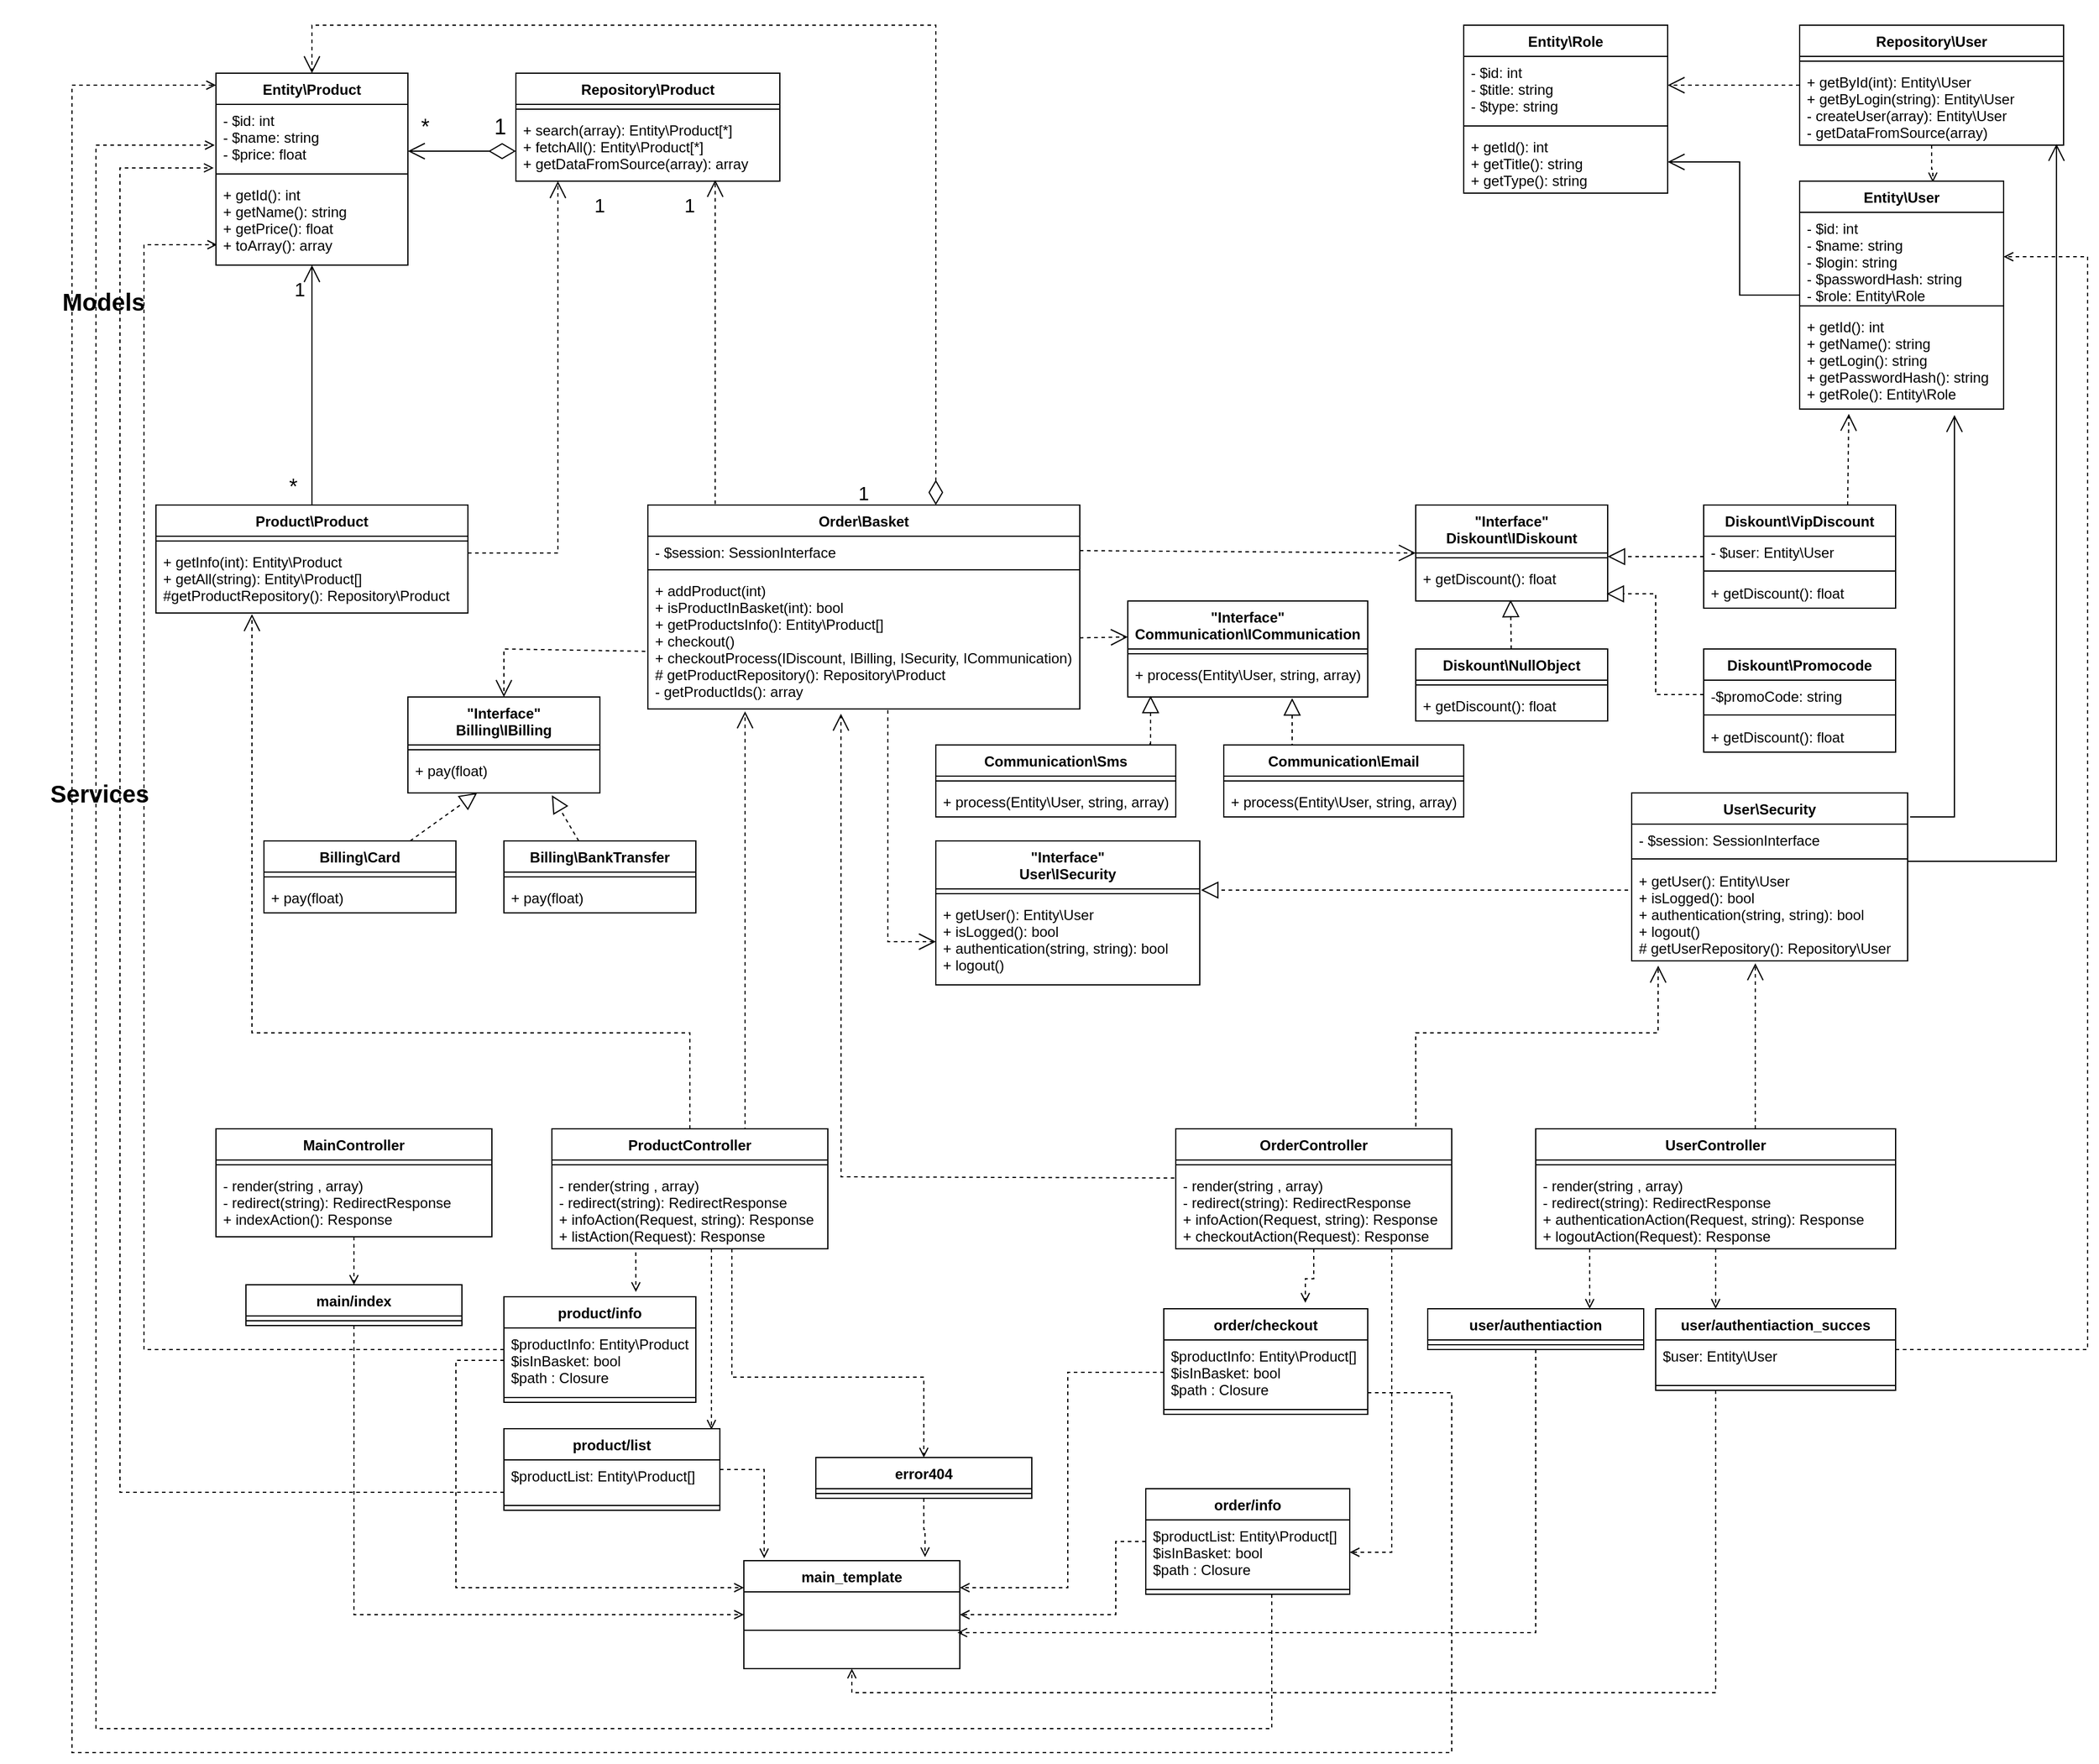 <mxfile version="14.4.8" type="github">
  <diagram id="F5hbdtVg4_Iovi3qO92n" name="Page-1">
    <mxGraphModel dx="4470" dy="2665" grid="1" gridSize="10" guides="1" tooltips="1" connect="1" arrows="1" fold="1" page="1" pageScale="1" pageWidth="1654" pageHeight="1169" background="#ffffff" math="0" shadow="0">
      <root>
        <mxCell id="0" />
        <mxCell id="1" parent="0" />
        <mxCell id="YyqVSU1BJUX03SP6np1w-126" value="&lt;blockquote style=&quot;margin: 0 0 0 40px ; border: none ; padding: 0px&quot;&gt;&lt;b&gt;&lt;font style=&quot;font-size: 20px&quot;&gt;Models&lt;/font&gt;&lt;/b&gt;&lt;/blockquote&gt;" style="text;html=1;strokeColor=none;fillColor=none;align=left;verticalAlign=middle;whiteSpace=wrap;rounded=0;dashed=1;" parent="1" vertex="1">
          <mxGeometry x="-1630" y="-910" width="130" height="20" as="geometry" />
        </mxCell>
        <mxCell id="YyqVSU1BJUX03SP6np1w-131" value="&lt;blockquote style=&quot;margin: 0 0 0 40px ; border: none ; padding: 0px&quot;&gt;&lt;b&gt;&lt;font style=&quot;font-size: 20px&quot;&gt;Services&lt;/font&gt;&lt;/b&gt;&lt;/blockquote&gt;" style="text;html=1;strokeColor=none;fillColor=none;align=left;verticalAlign=middle;whiteSpace=wrap;rounded=0;dashed=1;" parent="1" vertex="1">
          <mxGeometry x="-1640" y="-500" width="150" height="20" as="geometry" />
        </mxCell>
        <mxCell id="OfdvmskGDhxGMdM6KS_6-17" value="1" style="edgeStyle=elbowEdgeStyle;rounded=0;orthogonalLoop=1;jettySize=auto;html=1;startArrow=diamondThin;startFill=0;startSize=20;sourcePerimeterSpacing=0;endArrow=open;endFill=0;endSize=12;strokeWidth=1;noLabel=1;fontColor=none;" parent="1" source="OfdvmskGDhxGMdM6KS_6-12" target="OfdvmskGDhxGMdM6KS_6-2" edge="1">
          <mxGeometry relative="1" as="geometry">
            <Array as="points">
              <mxPoint x="-1260" y="-1025" />
            </Array>
          </mxGeometry>
        </mxCell>
        <mxCell id="TvS6yxpVSgVdmb5_EOR--7" style="edgeStyle=elbowEdgeStyle;rounded=0;orthogonalLoop=1;jettySize=auto;html=1;dashed=1;endArrow=open;endFill=0;endSize=12;" edge="1" parent="1" source="TvS6yxpVSgVdmb5_EOR--3" target="OfdvmskGDhxGMdM6KS_6-23">
          <mxGeometry relative="1" as="geometry">
            <Array as="points">
              <mxPoint x="-140" y="-1077" />
            </Array>
          </mxGeometry>
        </mxCell>
        <mxCell id="TvS6yxpVSgVdmb5_EOR--11" style="edgeStyle=orthogonalEdgeStyle;rounded=0;orthogonalLoop=1;jettySize=auto;html=1;endArrow=open;endFill=0;endSize=12;dashed=1;exitX=1;exitY=0.107;exitDx=0;exitDy=0;exitPerimeter=0;" edge="1" parent="1" source="TvS6yxpVSgVdmb5_EOR--10" target="OfdvmskGDhxGMdM6KS_6-15">
          <mxGeometry relative="1" as="geometry">
            <mxPoint x="-1179" y="-930" as="targetPoint" />
            <Array as="points">
              <mxPoint x="-1175" y="-690" />
            </Array>
          </mxGeometry>
        </mxCell>
        <mxCell id="TvS6yxpVSgVdmb5_EOR--15" value="" style="group" vertex="1" connectable="0" parent="1">
          <mxGeometry x="-1230" y="-1090" width="240" height="120" as="geometry" />
        </mxCell>
        <mxCell id="OfdvmskGDhxGMdM6KS_6-12" value="Repository\Product" style="swimlane;fontStyle=1;align=center;verticalAlign=top;childLayout=stackLayout;horizontal=1;startSize=26;horizontalStack=0;resizeParent=1;resizeParentMax=0;resizeLast=0;collapsible=1;marginBottom=0;fontColor=none;" parent="TvS6yxpVSgVdmb5_EOR--15" vertex="1">
          <mxGeometry x="20" width="220" height="90" as="geometry">
            <mxRectangle x="-1130" y="-42" width="150" height="26" as="alternateBounds" />
          </mxGeometry>
        </mxCell>
        <mxCell id="OfdvmskGDhxGMdM6KS_6-14" value="" style="line;strokeWidth=1;fillColor=none;align=left;verticalAlign=middle;spacingTop=-1;spacingLeft=3;spacingRight=3;rotatable=0;labelPosition=right;points=[];portConstraint=eastwest;" parent="OfdvmskGDhxGMdM6KS_6-12" vertex="1">
          <mxGeometry y="26" width="220" height="8" as="geometry" />
        </mxCell>
        <mxCell id="OfdvmskGDhxGMdM6KS_6-15" value="+ search(array): Entity\Product[*]&#xa;+ fetchAll(): Entity\Product[*]&#xa;+ getDataFromSource(array): array" style="text;strokeColor=none;fillColor=none;align=left;verticalAlign=top;spacingLeft=4;spacingRight=4;overflow=hidden;rotatable=0;points=[[0,0.5],[1,0.5]];portConstraint=eastwest;" parent="OfdvmskGDhxGMdM6KS_6-12" vertex="1">
          <mxGeometry y="34" width="220" height="56" as="geometry" />
        </mxCell>
        <mxCell id="TvS6yxpVSgVdmb5_EOR--2" value="&lt;font style=&quot;font-size: 18px&quot;&gt;1&lt;/font&gt;" style="text;html=1;strokeColor=none;fillColor=none;align=left;verticalAlign=middle;whiteSpace=wrap;rounded=0;" vertex="1" parent="TvS6yxpVSgVdmb5_EOR--15">
          <mxGeometry y="35" width="20" height="20" as="geometry" />
        </mxCell>
        <mxCell id="TvS6yxpVSgVdmb5_EOR--13" value="&lt;font style=&quot;font-size: 16px&quot;&gt;1&lt;/font&gt;" style="text;html=1;strokeColor=none;fillColor=none;align=center;verticalAlign=middle;whiteSpace=wrap;rounded=0;" vertex="1" parent="TvS6yxpVSgVdmb5_EOR--15">
          <mxGeometry x="70" y="100" width="40" height="20" as="geometry" />
        </mxCell>
        <mxCell id="TvS6yxpVSgVdmb5_EOR--55" value="&lt;font style=&quot;font-size: 16px&quot;&gt;1&lt;/font&gt;" style="text;html=1;strokeColor=none;fillColor=none;align=center;verticalAlign=middle;whiteSpace=wrap;rounded=0;" vertex="1" parent="TvS6yxpVSgVdmb5_EOR--15">
          <mxGeometry x="150" y="100" width="30" height="20" as="geometry" />
        </mxCell>
        <mxCell id="TvS6yxpVSgVdmb5_EOR--16" value="" style="group" vertex="1" connectable="0" parent="1">
          <mxGeometry x="-1460" y="-1090" width="180" height="160" as="geometry" />
        </mxCell>
        <mxCell id="OfdvmskGDhxGMdM6KS_6-2" value="Entity\Product" style="swimlane;fontStyle=1;align=center;verticalAlign=top;childLayout=stackLayout;horizontal=1;startSize=26;horizontalStack=0;resizeParent=1;resizeParentMax=0;resizeLast=0;collapsible=1;marginBottom=0;" parent="TvS6yxpVSgVdmb5_EOR--16" vertex="1">
          <mxGeometry width="160" height="160" as="geometry">
            <mxRectangle x="-1360" y="-40" width="120" height="26" as="alternateBounds" />
          </mxGeometry>
        </mxCell>
        <mxCell id="OfdvmskGDhxGMdM6KS_6-3" value="- $id: int&#xa;- $name: string&#xa;- $price: float&#xa;" style="text;strokeColor=none;fillColor=none;align=left;verticalAlign=top;spacingLeft=4;spacingRight=4;overflow=hidden;rotatable=0;points=[[0,0.5],[1,0.5]];portConstraint=eastwest;" parent="OfdvmskGDhxGMdM6KS_6-2" vertex="1">
          <mxGeometry y="26" width="160" height="54" as="geometry" />
        </mxCell>
        <mxCell id="OfdvmskGDhxGMdM6KS_6-4" value="" style="line;strokeWidth=1;fillColor=none;align=left;verticalAlign=middle;spacingTop=-1;spacingLeft=3;spacingRight=3;rotatable=0;labelPosition=right;points=[];portConstraint=eastwest;" parent="OfdvmskGDhxGMdM6KS_6-2" vertex="1">
          <mxGeometry y="80" width="160" height="8" as="geometry" />
        </mxCell>
        <mxCell id="OfdvmskGDhxGMdM6KS_6-5" value="+ getId(): int&#xa;+ getName(): string&#xa;+ getPrice(): float&#xa;+ toArray(): array" style="text;strokeColor=none;fillColor=none;align=left;verticalAlign=top;spacingLeft=4;spacingRight=4;overflow=hidden;rotatable=0;points=[[0,0.5],[1,0.5]];portConstraint=eastwest;" parent="OfdvmskGDhxGMdM6KS_6-2" vertex="1">
          <mxGeometry y="88" width="160" height="72" as="geometry" />
        </mxCell>
        <mxCell id="TvS6yxpVSgVdmb5_EOR--1" value="&lt;font style=&quot;font-size: 18px&quot;&gt;*&lt;/font&gt;" style="text;html=1;strokeColor=none;fillColor=none;align=right;verticalAlign=middle;whiteSpace=wrap;rounded=0;" vertex="1" parent="TvS6yxpVSgVdmb5_EOR--16">
          <mxGeometry x="160" y="35" width="20" height="20" as="geometry" />
        </mxCell>
        <mxCell id="TvS6yxpVSgVdmb5_EOR--42" style="edgeStyle=none;rounded=0;orthogonalLoop=1;jettySize=auto;html=1;dashed=1;endArrow=block;endFill=0;endSize=12;" edge="1" parent="1" source="TvS6yxpVSgVdmb5_EOR--28" target="TvS6yxpVSgVdmb5_EOR--37">
          <mxGeometry relative="1" as="geometry" />
        </mxCell>
        <mxCell id="TvS6yxpVSgVdmb5_EOR--28" value="Billing\Card" style="swimlane;fontStyle=1;align=center;verticalAlign=top;childLayout=stackLayout;horizontal=1;startSize=26;horizontalStack=0;resizeParent=1;resizeParentMax=0;resizeLast=0;collapsible=1;marginBottom=0;fontColor=none;" vertex="1" parent="1">
          <mxGeometry x="-1420" y="-450" width="160" height="60" as="geometry">
            <mxRectangle x="-1130" y="-42" width="150" height="26" as="alternateBounds" />
          </mxGeometry>
        </mxCell>
        <mxCell id="TvS6yxpVSgVdmb5_EOR--29" value="" style="line;strokeWidth=1;fillColor=none;align=left;verticalAlign=middle;spacingTop=-1;spacingLeft=3;spacingRight=3;rotatable=0;labelPosition=right;points=[];portConstraint=eastwest;" vertex="1" parent="TvS6yxpVSgVdmb5_EOR--28">
          <mxGeometry y="26" width="160" height="8" as="geometry" />
        </mxCell>
        <mxCell id="TvS6yxpVSgVdmb5_EOR--30" value="+ pay(float)" style="text;strokeColor=none;fillColor=none;align=left;verticalAlign=top;spacingLeft=4;spacingRight=4;overflow=hidden;rotatable=0;points=[[0,0.5],[1,0.5]];portConstraint=eastwest;" vertex="1" parent="TvS6yxpVSgVdmb5_EOR--28">
          <mxGeometry y="34" width="160" height="26" as="geometry" />
        </mxCell>
        <mxCell id="TvS6yxpVSgVdmb5_EOR--41" style="edgeStyle=none;rounded=0;orthogonalLoop=1;jettySize=auto;html=1;entryX=0.75;entryY=1.063;entryDx=0;entryDy=0;dashed=1;endArrow=block;endFill=0;endSize=12;entryPerimeter=0;" edge="1" parent="1" source="TvS6yxpVSgVdmb5_EOR--32" target="TvS6yxpVSgVdmb5_EOR--37">
          <mxGeometry relative="1" as="geometry" />
        </mxCell>
        <mxCell id="TvS6yxpVSgVdmb5_EOR--32" value="Billing\BankTransfer" style="swimlane;fontStyle=1;align=center;verticalAlign=top;childLayout=stackLayout;horizontal=1;startSize=26;horizontalStack=0;resizeParent=1;resizeParentMax=0;resizeLast=0;collapsible=1;marginBottom=0;fontColor=none;" vertex="1" parent="1">
          <mxGeometry x="-1220" y="-450" width="160" height="60" as="geometry">
            <mxRectangle x="-1130" y="-42" width="150" height="26" as="alternateBounds" />
          </mxGeometry>
        </mxCell>
        <mxCell id="TvS6yxpVSgVdmb5_EOR--33" value="" style="line;strokeWidth=1;fillColor=none;align=left;verticalAlign=middle;spacingTop=-1;spacingLeft=3;spacingRight=3;rotatable=0;labelPosition=right;points=[];portConstraint=eastwest;" vertex="1" parent="TvS6yxpVSgVdmb5_EOR--32">
          <mxGeometry y="26" width="160" height="8" as="geometry" />
        </mxCell>
        <mxCell id="TvS6yxpVSgVdmb5_EOR--34" value="+ pay(float)" style="text;strokeColor=none;fillColor=none;align=left;verticalAlign=top;spacingLeft=4;spacingRight=4;overflow=hidden;rotatable=0;points=[[0,0.5],[1,0.5]];portConstraint=eastwest;" vertex="1" parent="TvS6yxpVSgVdmb5_EOR--32">
          <mxGeometry y="34" width="160" height="26" as="geometry" />
        </mxCell>
        <mxCell id="TvS6yxpVSgVdmb5_EOR--35" value="&quot;Interface&quot;&#xa;Billing\IBilling" style="swimlane;fontStyle=1;align=center;verticalAlign=top;childLayout=stackLayout;horizontal=1;startSize=40;horizontalStack=0;resizeParent=1;resizeParentMax=0;resizeLast=0;collapsible=1;marginBottom=0;fontColor=none;" vertex="1" parent="1">
          <mxGeometry x="-1300" y="-570" width="160" height="80" as="geometry">
            <mxRectangle x="-1130" y="-42" width="150" height="26" as="alternateBounds" />
          </mxGeometry>
        </mxCell>
        <mxCell id="TvS6yxpVSgVdmb5_EOR--36" value="" style="line;strokeWidth=1;fillColor=none;align=left;verticalAlign=middle;spacingTop=-1;spacingLeft=3;spacingRight=3;rotatable=0;labelPosition=right;points=[];portConstraint=eastwest;" vertex="1" parent="TvS6yxpVSgVdmb5_EOR--35">
          <mxGeometry y="40" width="160" height="8" as="geometry" />
        </mxCell>
        <mxCell id="TvS6yxpVSgVdmb5_EOR--37" value="+ pay(float)" style="text;strokeColor=none;fillColor=none;align=left;verticalAlign=top;spacingLeft=4;spacingRight=4;overflow=hidden;rotatable=0;points=[[0,0.5],[1,0.5]];portConstraint=eastwest;" vertex="1" parent="TvS6yxpVSgVdmb5_EOR--35">
          <mxGeometry y="48" width="160" height="32" as="geometry" />
        </mxCell>
        <mxCell id="TvS6yxpVSgVdmb5_EOR--43" style="edgeStyle=elbowEdgeStyle;rounded=0;orthogonalLoop=1;jettySize=auto;html=1;endArrow=open;endFill=0;endSize=12;startArrow=none;startFill=0;startSize=18;" edge="1" parent="1" source="TvS6yxpVSgVdmb5_EOR--8" target="OfdvmskGDhxGMdM6KS_6-5">
          <mxGeometry relative="1" as="geometry" />
        </mxCell>
        <mxCell id="TvS6yxpVSgVdmb5_EOR--45" value="&lt;font style=&quot;font-size: 16px&quot;&gt;1&lt;/font&gt;" style="text;html=1;strokeColor=none;fillColor=none;align=center;verticalAlign=middle;whiteSpace=wrap;rounded=0;" vertex="1" parent="1">
          <mxGeometry x="-1410" y="-920" width="40" height="20" as="geometry" />
        </mxCell>
        <mxCell id="TvS6yxpVSgVdmb5_EOR--53" style="edgeStyle=orthogonalEdgeStyle;rounded=0;orthogonalLoop=1;jettySize=auto;html=1;entryX=0.755;entryY=0.982;entryDx=0;entryDy=0;entryPerimeter=0;dashed=1;startArrow=none;startFill=0;startSize=18;endArrow=open;endFill=0;endSize=12;exitX=0.147;exitY=0.012;exitDx=0;exitDy=0;exitPerimeter=0;" edge="1" parent="1" source="TvS6yxpVSgVdmb5_EOR--48" target="OfdvmskGDhxGMdM6KS_6-15">
          <mxGeometry relative="1" as="geometry">
            <mxPoint x="-1030" y="-840" as="sourcePoint" />
            <Array as="points">
              <mxPoint x="-1044" y="-728" />
            </Array>
          </mxGeometry>
        </mxCell>
        <mxCell id="TvS6yxpVSgVdmb5_EOR--56" style="edgeStyle=orthogonalEdgeStyle;rounded=0;orthogonalLoop=1;jettySize=auto;html=1;entryX=0.5;entryY=0;entryDx=0;entryDy=0;dashed=1;startArrow=diamondThin;startFill=0;startSize=18;endArrow=open;endFill=0;endSize=12;" edge="1" parent="1" target="OfdvmskGDhxGMdM6KS_6-2">
          <mxGeometry relative="1" as="geometry">
            <mxPoint x="-860" y="-730" as="sourcePoint" />
            <Array as="points">
              <mxPoint x="-860" y="-1130" />
              <mxPoint x="-1380" y="-1130" />
            </Array>
          </mxGeometry>
        </mxCell>
        <mxCell id="TvS6yxpVSgVdmb5_EOR--105" style="edgeStyle=none;rounded=0;orthogonalLoop=1;jettySize=auto;html=1;entryX=0.5;entryY=0;entryDx=0;entryDy=0;dashed=1;startArrow=none;startFill=0;startSize=18;endArrow=open;endFill=0;endSize=12;exitX=-0.006;exitY=0.571;exitDx=0;exitDy=0;exitPerimeter=0;" edge="1" parent="1" source="TvS6yxpVSgVdmb5_EOR--51" target="TvS6yxpVSgVdmb5_EOR--35">
          <mxGeometry relative="1" as="geometry">
            <Array as="points">
              <mxPoint x="-1220" y="-610" />
            </Array>
          </mxGeometry>
        </mxCell>
        <mxCell id="TvS6yxpVSgVdmb5_EOR--116" style="edgeStyle=none;rounded=0;orthogonalLoop=1;jettySize=auto;html=1;entryX=0;entryY=0.5;entryDx=0;entryDy=0;dashed=1;startArrow=none;startFill=0;startSize=18;endArrow=open;endFill=0;endSize=12;" edge="1" parent="1" target="TvS6yxpVSgVdmb5_EOR--111">
          <mxGeometry relative="1" as="geometry">
            <mxPoint x="-900" y="-559" as="sourcePoint" />
            <Array as="points">
              <mxPoint x="-900" y="-366" />
            </Array>
          </mxGeometry>
        </mxCell>
        <mxCell id="TvS6yxpVSgVdmb5_EOR--48" value="Order\Basket" style="swimlane;fontStyle=1;align=center;verticalAlign=top;childLayout=stackLayout;horizontal=1;startSize=26;horizontalStack=0;resizeParent=1;resizeParentMax=0;resizeLast=0;collapsible=1;marginBottom=0;" vertex="1" parent="1">
          <mxGeometry x="-1100" y="-730" width="360" height="170" as="geometry">
            <mxRectangle x="-1360" y="-40" width="120" height="26" as="alternateBounds" />
          </mxGeometry>
        </mxCell>
        <mxCell id="TvS6yxpVSgVdmb5_EOR--49" value="- $session: SessionInterface" style="text;strokeColor=none;fillColor=none;align=left;verticalAlign=top;spacingLeft=4;spacingRight=4;overflow=hidden;rotatable=0;points=[[0,0.5],[1,0.5]];portConstraint=eastwest;" vertex="1" parent="TvS6yxpVSgVdmb5_EOR--48">
          <mxGeometry y="26" width="360" height="24" as="geometry" />
        </mxCell>
        <mxCell id="TvS6yxpVSgVdmb5_EOR--50" value="" style="line;strokeWidth=1;fillColor=none;align=left;verticalAlign=middle;spacingTop=-1;spacingLeft=3;spacingRight=3;rotatable=0;labelPosition=right;points=[];portConstraint=eastwest;" vertex="1" parent="TvS6yxpVSgVdmb5_EOR--48">
          <mxGeometry y="50" width="360" height="8" as="geometry" />
        </mxCell>
        <mxCell id="TvS6yxpVSgVdmb5_EOR--51" value="+ addProduct(int)&#xa;+ isProductInBasket(int): bool&#xa;+ getProductsInfo(): Entity\Product[]&#xa;+ checkout()&#xa;+ checkoutProcess(IDiscount, IBilling, ISecurity, ICommunication)&#xa;# getProductRepository(): Repository\Product&#xa;- getProductIds(): array" style="text;strokeColor=none;fillColor=none;align=left;verticalAlign=top;spacingLeft=4;spacingRight=4;overflow=hidden;rotatable=0;points=[[0,0.5],[1,0.5]];portConstraint=eastwest;" vertex="1" parent="TvS6yxpVSgVdmb5_EOR--48">
          <mxGeometry y="58" width="360" height="112" as="geometry" />
        </mxCell>
        <mxCell id="TvS6yxpVSgVdmb5_EOR--54" value="&lt;font style=&quot;font-size: 16px&quot;&gt;1&lt;/font&gt;" style="text;html=1;strokeColor=none;fillColor=none;align=center;verticalAlign=middle;whiteSpace=wrap;rounded=0;" vertex="1" parent="1">
          <mxGeometry x="-940" y="-750" width="40" height="20" as="geometry" />
        </mxCell>
        <mxCell id="TvS6yxpVSgVdmb5_EOR--60" style="edgeStyle=orthogonalEdgeStyle;rounded=0;orthogonalLoop=1;jettySize=auto;html=1;dashed=1;endArrow=block;endFill=0;endSize=12;exitX=0.89;exitY=-0.017;exitDx=0;exitDy=0;exitPerimeter=0;entryX=0.095;entryY=0.969;entryDx=0;entryDy=0;entryPerimeter=0;" edge="1" parent="1" source="TvS6yxpVSgVdmb5_EOR--61" target="TvS6yxpVSgVdmb5_EOR--70">
          <mxGeometry relative="1" as="geometry" />
        </mxCell>
        <mxCell id="TvS6yxpVSgVdmb5_EOR--61" value="Communication\Sms" style="swimlane;fontStyle=1;align=center;verticalAlign=top;childLayout=stackLayout;horizontal=1;startSize=26;horizontalStack=0;resizeParent=1;resizeParentMax=0;resizeLast=0;collapsible=1;marginBottom=0;fontColor=none;" vertex="1" parent="1">
          <mxGeometry x="-860" y="-530" width="200" height="60" as="geometry">
            <mxRectangle x="-1130" y="-42" width="150" height="26" as="alternateBounds" />
          </mxGeometry>
        </mxCell>
        <mxCell id="TvS6yxpVSgVdmb5_EOR--62" value="" style="line;strokeWidth=1;fillColor=none;align=left;verticalAlign=middle;spacingTop=-1;spacingLeft=3;spacingRight=3;rotatable=0;labelPosition=right;points=[];portConstraint=eastwest;" vertex="1" parent="TvS6yxpVSgVdmb5_EOR--61">
          <mxGeometry y="26" width="200" height="8" as="geometry" />
        </mxCell>
        <mxCell id="TvS6yxpVSgVdmb5_EOR--63" value="+ process(Entity\User, string, array)" style="text;strokeColor=none;fillColor=none;align=left;verticalAlign=top;spacingLeft=4;spacingRight=4;overflow=hidden;rotatable=0;points=[[0,0.5],[1,0.5]];portConstraint=eastwest;" vertex="1" parent="TvS6yxpVSgVdmb5_EOR--61">
          <mxGeometry y="34" width="200" height="26" as="geometry" />
        </mxCell>
        <mxCell id="TvS6yxpVSgVdmb5_EOR--98" style="edgeStyle=orthogonalEdgeStyle;rounded=0;orthogonalLoop=1;jettySize=auto;html=1;entryX=0.685;entryY=1.031;entryDx=0;entryDy=0;entryPerimeter=0;dashed=1;startArrow=none;startFill=0;startSize=18;endArrow=block;endFill=0;endSize=12;exitX=0.285;exitY=0.033;exitDx=0;exitDy=0;exitPerimeter=0;" edge="1" parent="1" source="TvS6yxpVSgVdmb5_EOR--65" target="TvS6yxpVSgVdmb5_EOR--70">
          <mxGeometry relative="1" as="geometry" />
        </mxCell>
        <mxCell id="TvS6yxpVSgVdmb5_EOR--65" value="Communication\Email" style="swimlane;fontStyle=1;align=center;verticalAlign=top;childLayout=stackLayout;horizontal=1;startSize=26;horizontalStack=0;resizeParent=1;resizeParentMax=0;resizeLast=0;collapsible=1;marginBottom=0;fontColor=none;" vertex="1" parent="1">
          <mxGeometry x="-620" y="-530" width="200" height="60" as="geometry">
            <mxRectangle x="-1130" y="-42" width="150" height="26" as="alternateBounds" />
          </mxGeometry>
        </mxCell>
        <mxCell id="TvS6yxpVSgVdmb5_EOR--66" value="" style="line;strokeWidth=1;fillColor=none;align=left;verticalAlign=middle;spacingTop=-1;spacingLeft=3;spacingRight=3;rotatable=0;labelPosition=right;points=[];portConstraint=eastwest;" vertex="1" parent="TvS6yxpVSgVdmb5_EOR--65">
          <mxGeometry y="26" width="200" height="8" as="geometry" />
        </mxCell>
        <mxCell id="TvS6yxpVSgVdmb5_EOR--67" value="+ process(Entity\User, string, array)" style="text;strokeColor=none;fillColor=none;align=left;verticalAlign=top;spacingLeft=4;spacingRight=4;overflow=hidden;rotatable=0;points=[[0,0.5],[1,0.5]];portConstraint=eastwest;" vertex="1" parent="TvS6yxpVSgVdmb5_EOR--65">
          <mxGeometry y="34" width="200" height="26" as="geometry" />
        </mxCell>
        <mxCell id="TvS6yxpVSgVdmb5_EOR--68" value="&quot;Interface&quot;&#xa;Communication\ICommunication" style="swimlane;fontStyle=1;align=center;verticalAlign=top;childLayout=stackLayout;horizontal=1;startSize=40;horizontalStack=0;resizeParent=1;resizeParentMax=0;resizeLast=0;collapsible=1;marginBottom=0;fontColor=none;" vertex="1" parent="1">
          <mxGeometry x="-700" y="-650" width="200" height="80" as="geometry">
            <mxRectangle x="-1130" y="-42" width="150" height="26" as="alternateBounds" />
          </mxGeometry>
        </mxCell>
        <mxCell id="TvS6yxpVSgVdmb5_EOR--69" value="" style="line;strokeWidth=1;fillColor=none;align=left;verticalAlign=middle;spacingTop=-1;spacingLeft=3;spacingRight=3;rotatable=0;labelPosition=right;points=[];portConstraint=eastwest;" vertex="1" parent="TvS6yxpVSgVdmb5_EOR--68">
          <mxGeometry y="40" width="200" height="8" as="geometry" />
        </mxCell>
        <mxCell id="TvS6yxpVSgVdmb5_EOR--70" value="+ process(Entity\User, string, array)" style="text;strokeColor=none;fillColor=none;align=left;verticalAlign=top;spacingLeft=4;spacingRight=4;overflow=hidden;rotatable=0;points=[[0,0.5],[1,0.5]];portConstraint=eastwest;" vertex="1" parent="TvS6yxpVSgVdmb5_EOR--68">
          <mxGeometry y="48" width="200" height="32" as="geometry" />
        </mxCell>
        <mxCell id="TvS6yxpVSgVdmb5_EOR--104" style="edgeStyle=elbowEdgeStyle;rounded=0;orthogonalLoop=1;jettySize=auto;html=1;entryX=0.994;entryY=0.813;entryDx=0;entryDy=0;entryPerimeter=0;dashed=1;startArrow=none;startFill=0;startSize=18;endArrow=block;endFill=0;endSize=12;exitX=0;exitY=0.5;exitDx=0;exitDy=0;" edge="1" parent="1" source="TvS6yxpVSgVdmb5_EOR--88" target="TvS6yxpVSgVdmb5_EOR--84">
          <mxGeometry relative="1" as="geometry">
            <Array as="points">
              <mxPoint x="-260" y="-610" />
            </Array>
          </mxGeometry>
        </mxCell>
        <mxCell id="TvS6yxpVSgVdmb5_EOR--75" value="Diskount\Promocode" style="swimlane;fontStyle=1;align=center;verticalAlign=top;childLayout=stackLayout;horizontal=1;startSize=26;horizontalStack=0;resizeParent=1;resizeParentMax=0;resizeLast=0;collapsible=1;marginBottom=0;fontColor=none;" vertex="1" parent="1">
          <mxGeometry x="-220" y="-610" width="160" height="86" as="geometry">
            <mxRectangle x="-1130" y="-42" width="150" height="26" as="alternateBounds" />
          </mxGeometry>
        </mxCell>
        <mxCell id="TvS6yxpVSgVdmb5_EOR--88" value="-$promoCode: string&#xa;" style="text;strokeColor=none;fillColor=none;align=left;verticalAlign=top;spacingLeft=4;spacingRight=4;overflow=hidden;rotatable=0;points=[[0,0.5],[1,0.5]];portConstraint=eastwest;" vertex="1" parent="TvS6yxpVSgVdmb5_EOR--75">
          <mxGeometry y="26" width="160" height="24" as="geometry" />
        </mxCell>
        <mxCell id="TvS6yxpVSgVdmb5_EOR--76" value="" style="line;strokeWidth=1;fillColor=none;align=left;verticalAlign=middle;spacingTop=-1;spacingLeft=3;spacingRight=3;rotatable=0;labelPosition=right;points=[];portConstraint=eastwest;" vertex="1" parent="TvS6yxpVSgVdmb5_EOR--75">
          <mxGeometry y="50" width="160" height="10" as="geometry" />
        </mxCell>
        <mxCell id="TvS6yxpVSgVdmb5_EOR--77" value="+ getDiscount(): float" style="text;strokeColor=none;fillColor=none;align=left;verticalAlign=top;spacingLeft=4;spacingRight=4;overflow=hidden;rotatable=0;points=[[0,0.5],[1,0.5]];portConstraint=eastwest;" vertex="1" parent="TvS6yxpVSgVdmb5_EOR--75">
          <mxGeometry y="60" width="160" height="26" as="geometry" />
        </mxCell>
        <mxCell id="TvS6yxpVSgVdmb5_EOR--100" style="edgeStyle=none;rounded=0;orthogonalLoop=1;jettySize=auto;html=1;entryX=0.494;entryY=0.969;entryDx=0;entryDy=0;entryPerimeter=0;dashed=1;startArrow=none;startFill=0;startSize=18;endArrow=block;endFill=0;endSize=12;" edge="1" parent="1" source="TvS6yxpVSgVdmb5_EOR--79" target="TvS6yxpVSgVdmb5_EOR--84">
          <mxGeometry relative="1" as="geometry" />
        </mxCell>
        <mxCell id="TvS6yxpVSgVdmb5_EOR--79" value="Diskount\NullObject" style="swimlane;fontStyle=1;align=center;verticalAlign=top;childLayout=stackLayout;horizontal=1;startSize=26;horizontalStack=0;resizeParent=1;resizeParentMax=0;resizeLast=0;collapsible=1;marginBottom=0;fontColor=none;" vertex="1" parent="1">
          <mxGeometry x="-460" y="-610" width="160" height="60" as="geometry">
            <mxRectangle x="-1130" y="-42" width="150" height="26" as="alternateBounds" />
          </mxGeometry>
        </mxCell>
        <mxCell id="TvS6yxpVSgVdmb5_EOR--80" value="" style="line;strokeWidth=1;fillColor=none;align=left;verticalAlign=middle;spacingTop=-1;spacingLeft=3;spacingRight=3;rotatable=0;labelPosition=right;points=[];portConstraint=eastwest;" vertex="1" parent="TvS6yxpVSgVdmb5_EOR--79">
          <mxGeometry y="26" width="160" height="8" as="geometry" />
        </mxCell>
        <mxCell id="TvS6yxpVSgVdmb5_EOR--81" value="+ getDiscount(): float" style="text;strokeColor=none;fillColor=none;align=left;verticalAlign=top;spacingLeft=4;spacingRight=4;overflow=hidden;rotatable=0;points=[[0,0.5],[1,0.5]];portConstraint=eastwest;" vertex="1" parent="TvS6yxpVSgVdmb5_EOR--79">
          <mxGeometry y="34" width="160" height="26" as="geometry" />
        </mxCell>
        <mxCell id="TvS6yxpVSgVdmb5_EOR--82" value="&quot;Interface&quot;&#xa;Diskount\IDiskount" style="swimlane;fontStyle=1;align=center;verticalAlign=top;childLayout=stackLayout;horizontal=1;startSize=40;horizontalStack=0;resizeParent=1;resizeParentMax=0;resizeLast=0;collapsible=1;marginBottom=0;fontColor=none;" vertex="1" parent="1">
          <mxGeometry x="-460" y="-730" width="160" height="80" as="geometry">
            <mxRectangle x="-1130" y="-42" width="150" height="26" as="alternateBounds" />
          </mxGeometry>
        </mxCell>
        <mxCell id="TvS6yxpVSgVdmb5_EOR--83" value="" style="line;strokeWidth=1;fillColor=none;align=left;verticalAlign=middle;spacingTop=-1;spacingLeft=3;spacingRight=3;rotatable=0;labelPosition=right;points=[];portConstraint=eastwest;" vertex="1" parent="TvS6yxpVSgVdmb5_EOR--82">
          <mxGeometry y="40" width="160" height="8" as="geometry" />
        </mxCell>
        <mxCell id="TvS6yxpVSgVdmb5_EOR--84" value="+ getDiscount(): float" style="text;strokeColor=none;fillColor=none;align=left;verticalAlign=top;spacingLeft=4;spacingRight=4;overflow=hidden;rotatable=0;points=[[0,0.5],[1,0.5]];portConstraint=eastwest;" vertex="1" parent="TvS6yxpVSgVdmb5_EOR--82">
          <mxGeometry y="48" width="160" height="32" as="geometry" />
        </mxCell>
        <mxCell id="TvS6yxpVSgVdmb5_EOR--103" style="edgeStyle=none;rounded=0;orthogonalLoop=1;jettySize=auto;html=1;dashed=1;startArrow=none;startFill=0;startSize=18;endArrow=block;endFill=0;endSize=12;entryX=1;entryY=0.375;entryDx=0;entryDy=0;entryPerimeter=0;" edge="1" parent="1" source="TvS6yxpVSgVdmb5_EOR--89" target="TvS6yxpVSgVdmb5_EOR--83">
          <mxGeometry relative="1" as="geometry">
            <mxPoint x="-220" y="-621" as="targetPoint" />
          </mxGeometry>
        </mxCell>
        <mxCell id="TvS6yxpVSgVdmb5_EOR--106" style="edgeStyle=none;rounded=0;orthogonalLoop=1;jettySize=auto;html=1;entryX=0;entryY=0.375;entryDx=0;entryDy=0;entryPerimeter=0;dashed=1;startArrow=none;startFill=0;startSize=18;endArrow=open;endFill=0;endSize=12;" edge="1" parent="1" source="TvS6yxpVSgVdmb5_EOR--51" target="TvS6yxpVSgVdmb5_EOR--68">
          <mxGeometry relative="1" as="geometry" />
        </mxCell>
        <mxCell id="TvS6yxpVSgVdmb5_EOR--107" style="edgeStyle=none;rounded=0;orthogonalLoop=1;jettySize=auto;html=1;entryX=0;entryY=0.5;entryDx=0;entryDy=0;dashed=1;startArrow=none;startFill=0;startSize=18;endArrow=open;endFill=0;endSize=12;exitX=1;exitY=0.5;exitDx=0;exitDy=0;" edge="1" parent="1" source="TvS6yxpVSgVdmb5_EOR--49" target="TvS6yxpVSgVdmb5_EOR--82">
          <mxGeometry relative="1" as="geometry" />
        </mxCell>
        <mxCell id="TvS6yxpVSgVdmb5_EOR--109" value="&quot;Interface&quot;&#xa;User\ISecurity" style="swimlane;fontStyle=1;align=center;verticalAlign=top;childLayout=stackLayout;horizontal=1;startSize=40;horizontalStack=0;resizeParent=1;resizeParentMax=0;resizeLast=0;collapsible=1;marginBottom=0;fontColor=none;" vertex="1" parent="1">
          <mxGeometry x="-860" y="-450" width="220" height="120" as="geometry">
            <mxRectangle x="-1130" y="-42" width="150" height="26" as="alternateBounds" />
          </mxGeometry>
        </mxCell>
        <mxCell id="TvS6yxpVSgVdmb5_EOR--110" value="" style="line;strokeWidth=1;fillColor=none;align=left;verticalAlign=middle;spacingTop=-1;spacingLeft=3;spacingRight=3;rotatable=0;labelPosition=right;points=[];portConstraint=eastwest;" vertex="1" parent="TvS6yxpVSgVdmb5_EOR--109">
          <mxGeometry y="40" width="220" height="8" as="geometry" />
        </mxCell>
        <mxCell id="TvS6yxpVSgVdmb5_EOR--111" value="+ getUser(): Entity\User&#xa;+ isLogged(): bool&#xa;+ authentication(string, string): bool&#xa;+ logout()" style="text;strokeColor=none;fillColor=none;align=left;verticalAlign=top;spacingLeft=4;spacingRight=4;overflow=hidden;rotatable=0;points=[[0,0.5],[1,0.5]];portConstraint=eastwest;" vertex="1" parent="TvS6yxpVSgVdmb5_EOR--109">
          <mxGeometry y="48" width="220" height="72" as="geometry" />
        </mxCell>
        <mxCell id="TvS6yxpVSgVdmb5_EOR--120" style="edgeStyle=none;rounded=0;orthogonalLoop=1;jettySize=auto;html=1;entryX=0.759;entryY=1.061;entryDx=0;entryDy=0;entryPerimeter=0;startArrow=none;startFill=0;startSize=18;endArrow=open;endFill=0;endSize=12;exitX=1.009;exitY=0.143;exitDx=0;exitDy=0;exitPerimeter=0;" edge="1" parent="1" source="TvS6yxpVSgVdmb5_EOR--112" target="OfdvmskGDhxGMdM6KS_6-21">
          <mxGeometry relative="1" as="geometry">
            <Array as="points">
              <mxPoint x="-11" y="-470" />
            </Array>
          </mxGeometry>
        </mxCell>
        <mxCell id="TvS6yxpVSgVdmb5_EOR--121" style="edgeStyle=none;rounded=0;orthogonalLoop=1;jettySize=auto;html=1;entryX=0.973;entryY=0.985;entryDx=0;entryDy=0;entryPerimeter=0;startArrow=none;startFill=0;startSize=18;endArrow=open;endFill=0;endSize=12;exitX=1;exitY=-0.037;exitDx=0;exitDy=0;exitPerimeter=0;" edge="1" parent="1" source="TvS6yxpVSgVdmb5_EOR--115" target="TvS6yxpVSgVdmb5_EOR--5">
          <mxGeometry relative="1" as="geometry">
            <Array as="points">
              <mxPoint x="74" y="-433" />
            </Array>
          </mxGeometry>
        </mxCell>
        <mxCell id="TvS6yxpVSgVdmb5_EOR--112" value="User\Security" style="swimlane;fontStyle=1;align=center;verticalAlign=top;childLayout=stackLayout;horizontal=1;startSize=26;horizontalStack=0;resizeParent=1;resizeParentMax=0;resizeLast=0;collapsible=1;marginBottom=0;fontColor=none;" vertex="1" parent="1">
          <mxGeometry x="-280" y="-490" width="230" height="140" as="geometry">
            <mxRectangle x="-1130" y="-42" width="150" height="26" as="alternateBounds" />
          </mxGeometry>
        </mxCell>
        <mxCell id="TvS6yxpVSgVdmb5_EOR--113" value="- $session: SessionInterface" style="text;strokeColor=none;fillColor=none;align=left;verticalAlign=top;spacingLeft=4;spacingRight=4;overflow=hidden;rotatable=0;points=[[0,0.5],[1,0.5]];portConstraint=eastwest;" vertex="1" parent="TvS6yxpVSgVdmb5_EOR--112">
          <mxGeometry y="26" width="230" height="24" as="geometry" />
        </mxCell>
        <mxCell id="TvS6yxpVSgVdmb5_EOR--114" value="" style="line;strokeWidth=1;fillColor=none;align=left;verticalAlign=middle;spacingTop=-1;spacingLeft=3;spacingRight=3;rotatable=0;labelPosition=right;points=[];portConstraint=eastwest;" vertex="1" parent="TvS6yxpVSgVdmb5_EOR--112">
          <mxGeometry y="50" width="230" height="10" as="geometry" />
        </mxCell>
        <mxCell id="TvS6yxpVSgVdmb5_EOR--115" value="+ getUser(): Entity\User&#xa;+ isLogged(): bool&#xa;+ authentication(string, string): bool&#xa;+ logout()&#xa;# getUserRepository(): Repository\User" style="text;strokeColor=none;fillColor=none;align=left;verticalAlign=top;spacingLeft=4;spacingRight=4;overflow=hidden;rotatable=0;points=[[0,0.5],[1,0.5]];portConstraint=eastwest;" vertex="1" parent="TvS6yxpVSgVdmb5_EOR--112">
          <mxGeometry y="60" width="230" height="80" as="geometry" />
        </mxCell>
        <mxCell id="TvS6yxpVSgVdmb5_EOR--117" style="edgeStyle=none;rounded=0;orthogonalLoop=1;jettySize=auto;html=1;dashed=1;startArrow=none;startFill=0;startSize=18;endArrow=block;endFill=0;endSize=12;exitX=-0.013;exitY=0.263;exitDx=0;exitDy=0;exitPerimeter=0;" edge="1" parent="1" source="TvS6yxpVSgVdmb5_EOR--115">
          <mxGeometry relative="1" as="geometry">
            <mxPoint x="-210" y="-351" as="sourcePoint" />
            <mxPoint x="-639" y="-409" as="targetPoint" />
          </mxGeometry>
        </mxCell>
        <mxCell id="TvS6yxpVSgVdmb5_EOR--201" style="edgeStyle=orthogonalEdgeStyle;rounded=0;orthogonalLoop=1;jettySize=auto;html=1;entryX=0.653;entryY=0.005;entryDx=0;entryDy=0;entryPerimeter=0;startArrow=none;startFill=0;endArrow=open;endFill=0;dashed=1;" edge="1" parent="1" source="TvS6yxpVSgVdmb5_EOR--3" target="OfdvmskGDhxGMdM6KS_6-18">
          <mxGeometry relative="1" as="geometry" />
        </mxCell>
        <mxCell id="TvS6yxpVSgVdmb5_EOR--3" value="Repository\User" style="swimlane;fontStyle=1;align=center;verticalAlign=top;childLayout=stackLayout;horizontal=1;startSize=26;horizontalStack=0;resizeParent=1;resizeParentMax=0;resizeLast=0;collapsible=1;marginBottom=0;fontColor=none;" vertex="1" parent="1">
          <mxGeometry x="-140" y="-1130" width="220" height="100" as="geometry">
            <mxRectangle x="-1130" y="-42" width="150" height="26" as="alternateBounds" />
          </mxGeometry>
        </mxCell>
        <mxCell id="TvS6yxpVSgVdmb5_EOR--4" value="" style="line;strokeWidth=1;fillColor=none;align=left;verticalAlign=middle;spacingTop=-1;spacingLeft=3;spacingRight=3;rotatable=0;labelPosition=right;points=[];portConstraint=eastwest;" vertex="1" parent="TvS6yxpVSgVdmb5_EOR--3">
          <mxGeometry y="26" width="220" height="8" as="geometry" />
        </mxCell>
        <mxCell id="TvS6yxpVSgVdmb5_EOR--5" value="+ getById(int): Entity\User&#xa;+ getByLogin(string): Entity\User&#xa;- createUser(array): Entity\User&#xa;- getDataFromSource(array)&#xa;&#xa;" style="text;strokeColor=none;fillColor=none;align=left;verticalAlign=top;spacingLeft=4;spacingRight=4;overflow=hidden;rotatable=0;points=[[0,0.5],[1,0.5]];portConstraint=eastwest;" vertex="1" parent="TvS6yxpVSgVdmb5_EOR--3">
          <mxGeometry y="34" width="220" height="66" as="geometry" />
        </mxCell>
        <mxCell id="TvS6yxpVSgVdmb5_EOR--118" style="edgeStyle=none;rounded=0;orthogonalLoop=1;jettySize=auto;html=1;entryX=0.241;entryY=1.049;entryDx=0;entryDy=0;entryPerimeter=0;dashed=1;startArrow=none;startFill=0;startSize=18;endArrow=open;endFill=0;endSize=12;exitX=0.75;exitY=0;exitDx=0;exitDy=0;" edge="1" parent="1" source="TvS6yxpVSgVdmb5_EOR--89" target="OfdvmskGDhxGMdM6KS_6-21">
          <mxGeometry relative="1" as="geometry" />
        </mxCell>
        <mxCell id="TvS6yxpVSgVdmb5_EOR--89" value="Diskount\VipDiscount" style="swimlane;fontStyle=1;align=center;verticalAlign=top;childLayout=stackLayout;horizontal=1;startSize=26;horizontalStack=0;resizeParent=1;resizeParentMax=0;resizeLast=0;collapsible=1;marginBottom=0;fontColor=none;" vertex="1" parent="1">
          <mxGeometry x="-220" y="-730" width="160" height="86" as="geometry">
            <mxRectangle x="-1130" y="-42" width="150" height="26" as="alternateBounds" />
          </mxGeometry>
        </mxCell>
        <mxCell id="TvS6yxpVSgVdmb5_EOR--90" value="- $user: Entity\User" style="text;strokeColor=none;fillColor=none;align=left;verticalAlign=top;spacingLeft=4;spacingRight=4;overflow=hidden;rotatable=0;points=[[0,0.5],[1,0.5]];portConstraint=eastwest;" vertex="1" parent="TvS6yxpVSgVdmb5_EOR--89">
          <mxGeometry y="26" width="160" height="24" as="geometry" />
        </mxCell>
        <mxCell id="TvS6yxpVSgVdmb5_EOR--91" value="" style="line;strokeWidth=1;fillColor=none;align=left;verticalAlign=middle;spacingTop=-1;spacingLeft=3;spacingRight=3;rotatable=0;labelPosition=right;points=[];portConstraint=eastwest;" vertex="1" parent="TvS6yxpVSgVdmb5_EOR--89">
          <mxGeometry y="50" width="160" height="10" as="geometry" />
        </mxCell>
        <mxCell id="TvS6yxpVSgVdmb5_EOR--92" value="+ getDiscount(): float" style="text;strokeColor=none;fillColor=none;align=left;verticalAlign=top;spacingLeft=4;spacingRight=4;overflow=hidden;rotatable=0;points=[[0,0.5],[1,0.5]];portConstraint=eastwest;" vertex="1" parent="TvS6yxpVSgVdmb5_EOR--89">
          <mxGeometry y="60" width="160" height="26" as="geometry" />
        </mxCell>
        <mxCell id="TvS6yxpVSgVdmb5_EOR--119" style="edgeStyle=orthogonalEdgeStyle;rounded=0;orthogonalLoop=1;jettySize=auto;html=1;startArrow=none;startFill=0;startSize=18;endArrow=open;endFill=0;endSize=12;" edge="1" parent="1" source="OfdvmskGDhxGMdM6KS_6-18" target="OfdvmskGDhxGMdM6KS_6-25">
          <mxGeometry relative="1" as="geometry" />
        </mxCell>
        <mxCell id="OfdvmskGDhxGMdM6KS_6-18" value="Entity\User" style="swimlane;fontStyle=1;align=center;verticalAlign=top;childLayout=stackLayout;horizontal=1;startSize=26;horizontalStack=0;resizeParent=1;resizeParentMax=0;resizeLast=0;collapsible=1;marginBottom=0;" parent="1" vertex="1">
          <mxGeometry x="-140" y="-1000" width="170" height="190" as="geometry">
            <mxRectangle x="-1360" y="-40" width="120" height="26" as="alternateBounds" />
          </mxGeometry>
        </mxCell>
        <mxCell id="OfdvmskGDhxGMdM6KS_6-19" value="- $id: int&#xa;- $name: string&#xa;- $login: string&#xa;- $passwordHash: string&#xa;- $role: Entity\Role" style="text;strokeColor=none;fillColor=none;align=left;verticalAlign=top;spacingLeft=4;spacingRight=4;overflow=hidden;rotatable=0;points=[[0,0.5],[1,0.5]];portConstraint=eastwest;" parent="OfdvmskGDhxGMdM6KS_6-18" vertex="1">
          <mxGeometry y="26" width="170" height="74" as="geometry" />
        </mxCell>
        <mxCell id="OfdvmskGDhxGMdM6KS_6-20" value="" style="line;strokeWidth=1;fillColor=none;align=left;verticalAlign=middle;spacingTop=-1;spacingLeft=3;spacingRight=3;rotatable=0;labelPosition=right;points=[];portConstraint=eastwest;" parent="OfdvmskGDhxGMdM6KS_6-18" vertex="1">
          <mxGeometry y="100" width="170" height="8" as="geometry" />
        </mxCell>
        <mxCell id="OfdvmskGDhxGMdM6KS_6-21" value="+ getId(): int&#xa;+ getName(): string&#xa;+ getLogin(): string&#xa;+ getPasswordHash(): string&#xa;+ getRole(): Entity\Role" style="text;strokeColor=none;fillColor=none;align=left;verticalAlign=top;spacingLeft=4;spacingRight=4;overflow=hidden;rotatable=0;points=[[0,0.5],[1,0.5]];portConstraint=eastwest;" parent="OfdvmskGDhxGMdM6KS_6-18" vertex="1">
          <mxGeometry y="108" width="170" height="82" as="geometry" />
        </mxCell>
        <mxCell id="OfdvmskGDhxGMdM6KS_6-22" value="Entity\Role" style="swimlane;fontStyle=1;align=center;verticalAlign=top;childLayout=stackLayout;horizontal=1;startSize=26;horizontalStack=0;resizeParent=1;resizeParentMax=0;resizeLast=0;collapsible=1;marginBottom=0;" parent="1" vertex="1">
          <mxGeometry x="-420" y="-1130" width="170" height="140" as="geometry">
            <mxRectangle x="-1360" y="-40" width="120" height="26" as="alternateBounds" />
          </mxGeometry>
        </mxCell>
        <mxCell id="OfdvmskGDhxGMdM6KS_6-23" value="- $id: int&#xa;- $title: string&#xa;- $type: string&#xa;" style="text;strokeColor=none;fillColor=none;align=left;verticalAlign=top;spacingLeft=4;spacingRight=4;overflow=hidden;rotatable=0;points=[[0,0.5],[1,0.5]];portConstraint=eastwest;" parent="OfdvmskGDhxGMdM6KS_6-22" vertex="1">
          <mxGeometry y="26" width="170" height="54" as="geometry" />
        </mxCell>
        <mxCell id="OfdvmskGDhxGMdM6KS_6-24" value="" style="line;strokeWidth=1;fillColor=none;align=left;verticalAlign=middle;spacingTop=-1;spacingLeft=3;spacingRight=3;rotatable=0;labelPosition=right;points=[];portConstraint=eastwest;" parent="OfdvmskGDhxGMdM6KS_6-22" vertex="1">
          <mxGeometry y="80" width="170" height="8" as="geometry" />
        </mxCell>
        <mxCell id="OfdvmskGDhxGMdM6KS_6-25" value="+ getId(): int&#xa;+ getTitle(): string&#xa;+ getType(): string&#xa;" style="text;strokeColor=none;fillColor=none;align=left;verticalAlign=top;spacingLeft=4;spacingRight=4;overflow=hidden;rotatable=0;points=[[0,0.5],[1,0.5]];portConstraint=eastwest;" parent="OfdvmskGDhxGMdM6KS_6-22" vertex="1">
          <mxGeometry y="88" width="170" height="52" as="geometry" />
        </mxCell>
        <mxCell id="TvS6yxpVSgVdmb5_EOR--125" style="edgeStyle=orthogonalEdgeStyle;rounded=0;orthogonalLoop=1;jettySize=auto;html=1;entryX=0.225;entryY=1.018;entryDx=0;entryDy=0;entryPerimeter=0;startArrow=none;startFill=0;startSize=18;endArrow=open;endFill=0;endSize=12;dashed=1;exitX=0.7;exitY=0.02;exitDx=0;exitDy=0;exitPerimeter=0;" edge="1" parent="1" source="TvS6yxpVSgVdmb5_EOR--122" target="TvS6yxpVSgVdmb5_EOR--51">
          <mxGeometry relative="1" as="geometry">
            <mxPoint x="-1041" y="-260" as="sourcePoint" />
            <Array as="points">
              <mxPoint x="-1019" y="-460" />
              <mxPoint x="-1019" y="-460" />
            </Array>
          </mxGeometry>
        </mxCell>
        <mxCell id="TvS6yxpVSgVdmb5_EOR--126" style="edgeStyle=orthogonalEdgeStyle;rounded=0;orthogonalLoop=1;jettySize=auto;html=1;dashed=1;startArrow=none;startFill=0;startSize=18;endArrow=open;endFill=0;endSize=12;exitX=0.5;exitY=0;exitDx=0;exitDy=0;" edge="1" parent="1" source="TvS6yxpVSgVdmb5_EOR--122">
          <mxGeometry relative="1" as="geometry">
            <mxPoint x="-1230" y="-210" as="sourcePoint" />
            <mxPoint x="-1430" y="-639" as="targetPoint" />
            <Array as="points">
              <mxPoint x="-1095" y="-290" />
              <mxPoint x="-1430" y="-290" />
              <mxPoint x="-1430" y="-639" />
            </Array>
          </mxGeometry>
        </mxCell>
        <mxCell id="TvS6yxpVSgVdmb5_EOR--151" style="edgeStyle=orthogonalEdgeStyle;rounded=0;orthogonalLoop=1;jettySize=auto;html=1;entryX=0.5;entryY=0;entryDx=0;entryDy=0;dashed=1;startArrow=none;startFill=0;endArrow=open;endFill=0;" edge="1" parent="1" source="TvS6yxpVSgVdmb5_EOR--122" target="TvS6yxpVSgVdmb5_EOR--149">
          <mxGeometry relative="1" as="geometry">
            <Array as="points">
              <mxPoint x="-1030" y="-3" />
              <mxPoint x="-870" y="-3" />
            </Array>
          </mxGeometry>
        </mxCell>
        <mxCell id="TvS6yxpVSgVdmb5_EOR--163" style="edgeStyle=orthogonalEdgeStyle;rounded=0;orthogonalLoop=1;jettySize=auto;html=1;dashed=1;startArrow=none;startFill=0;endArrow=open;endFill=0;exitX=0.304;exitY=1.045;exitDx=0;exitDy=0;exitPerimeter=0;" edge="1" parent="1" source="TvS6yxpVSgVdmb5_EOR--124">
          <mxGeometry relative="1" as="geometry">
            <mxPoint x="-1110" y="-74" as="targetPoint" />
          </mxGeometry>
        </mxCell>
        <mxCell id="TvS6yxpVSgVdmb5_EOR--173" style="edgeStyle=orthogonalEdgeStyle;rounded=0;orthogonalLoop=1;jettySize=auto;html=1;entryX=0.961;entryY=0.011;entryDx=0;entryDy=0;entryPerimeter=0;dashed=1;startArrow=none;startFill=0;endArrow=open;endFill=0;" edge="1" parent="1" source="TvS6yxpVSgVdmb5_EOR--122" target="TvS6yxpVSgVdmb5_EOR--170">
          <mxGeometry relative="1" as="geometry">
            <Array as="points">
              <mxPoint x="-1047" y="-70" />
              <mxPoint x="-1047" y="-70" />
            </Array>
          </mxGeometry>
        </mxCell>
        <mxCell id="TvS6yxpVSgVdmb5_EOR--122" value="ProductController" style="swimlane;fontStyle=1;align=center;verticalAlign=top;childLayout=stackLayout;horizontal=1;startSize=26;horizontalStack=0;resizeParent=1;resizeParentMax=0;resizeLast=0;collapsible=1;marginBottom=0;fontColor=none;" vertex="1" parent="1">
          <mxGeometry x="-1180" y="-210" width="230" height="100" as="geometry">
            <mxRectangle x="-1130" y="-42" width="150" height="26" as="alternateBounds" />
          </mxGeometry>
        </mxCell>
        <mxCell id="TvS6yxpVSgVdmb5_EOR--123" value="" style="line;strokeWidth=1;fillColor=none;align=left;verticalAlign=middle;spacingTop=-1;spacingLeft=3;spacingRight=3;rotatable=0;labelPosition=right;points=[];portConstraint=eastwest;" vertex="1" parent="TvS6yxpVSgVdmb5_EOR--122">
          <mxGeometry y="26" width="230" height="8" as="geometry" />
        </mxCell>
        <mxCell id="TvS6yxpVSgVdmb5_EOR--124" value="- render(string , array)&#xa;- redirect(string): RedirectResponse&#xa;+ infoAction(Request, string): Response&#xa;+ listAction(Request): Response" style="text;strokeColor=none;fillColor=none;align=left;verticalAlign=top;spacingLeft=4;spacingRight=4;overflow=hidden;rotatable=0;points=[[0,0.5],[1,0.5]];portConstraint=eastwest;" vertex="1" parent="TvS6yxpVSgVdmb5_EOR--122">
          <mxGeometry y="34" width="230" height="66" as="geometry" />
        </mxCell>
        <mxCell id="TvS6yxpVSgVdmb5_EOR--130" style="edgeStyle=none;rounded=0;orthogonalLoop=1;jettySize=auto;html=1;entryX=0.447;entryY=1.036;entryDx=0;entryDy=0;entryPerimeter=0;dashed=1;startArrow=none;startFill=0;startSize=18;endArrow=open;endFill=0;endSize=12;exitX=-0.005;exitY=0.106;exitDx=0;exitDy=0;exitPerimeter=0;" edge="1" parent="1" source="TvS6yxpVSgVdmb5_EOR--129" target="TvS6yxpVSgVdmb5_EOR--51">
          <mxGeometry relative="1" as="geometry">
            <Array as="points">
              <mxPoint x="-939" y="-170" />
            </Array>
          </mxGeometry>
        </mxCell>
        <mxCell id="TvS6yxpVSgVdmb5_EOR--131" style="edgeStyle=none;rounded=0;orthogonalLoop=1;jettySize=auto;html=1;dashed=1;startArrow=none;startFill=0;startSize=18;endArrow=open;endFill=0;endSize=12;exitX=0.87;exitY=-0.02;exitDx=0;exitDy=0;exitPerimeter=0;entryX=0.096;entryY=1.05;entryDx=0;entryDy=0;entryPerimeter=0;" edge="1" parent="1" source="TvS6yxpVSgVdmb5_EOR--127" target="TvS6yxpVSgVdmb5_EOR--115">
          <mxGeometry relative="1" as="geometry">
            <mxPoint x="-680" y="-211" as="sourcePoint" />
            <mxPoint x="-210" y="-290" as="targetPoint" />
            <Array as="points">
              <mxPoint x="-460" y="-290" />
              <mxPoint x="-258" y="-290" />
            </Array>
          </mxGeometry>
        </mxCell>
        <mxCell id="TvS6yxpVSgVdmb5_EOR--183" style="edgeStyle=orthogonalEdgeStyle;rounded=0;orthogonalLoop=1;jettySize=auto;html=1;entryX=0.694;entryY=-0.057;entryDx=0;entryDy=0;entryPerimeter=0;dashed=1;startArrow=none;startFill=0;endArrow=open;endFill=0;" edge="1" parent="1" source="TvS6yxpVSgVdmb5_EOR--127" target="TvS6yxpVSgVdmb5_EOR--178">
          <mxGeometry relative="1" as="geometry" />
        </mxCell>
        <mxCell id="TvS6yxpVSgVdmb5_EOR--184" style="edgeStyle=orthogonalEdgeStyle;rounded=0;orthogonalLoop=1;jettySize=auto;html=1;entryX=1;entryY=0.5;entryDx=0;entryDy=0;dashed=1;startArrow=none;startFill=0;endArrow=open;endFill=0;" edge="1" parent="1" source="TvS6yxpVSgVdmb5_EOR--127" target="TvS6yxpVSgVdmb5_EOR--176">
          <mxGeometry relative="1" as="geometry">
            <Array as="points">
              <mxPoint x="-480" y="143" />
            </Array>
          </mxGeometry>
        </mxCell>
        <mxCell id="TvS6yxpVSgVdmb5_EOR--127" value="OrderController" style="swimlane;fontStyle=1;align=center;verticalAlign=top;childLayout=stackLayout;horizontal=1;startSize=26;horizontalStack=0;resizeParent=1;resizeParentMax=0;resizeLast=0;collapsible=1;marginBottom=0;fontColor=none;" vertex="1" parent="1">
          <mxGeometry x="-660" y="-210" width="230" height="100" as="geometry">
            <mxRectangle x="-1130" y="-42" width="150" height="26" as="alternateBounds" />
          </mxGeometry>
        </mxCell>
        <mxCell id="TvS6yxpVSgVdmb5_EOR--128" value="" style="line;strokeWidth=1;fillColor=none;align=left;verticalAlign=middle;spacingTop=-1;spacingLeft=3;spacingRight=3;rotatable=0;labelPosition=right;points=[];portConstraint=eastwest;" vertex="1" parent="TvS6yxpVSgVdmb5_EOR--127">
          <mxGeometry y="26" width="230" height="8" as="geometry" />
        </mxCell>
        <mxCell id="TvS6yxpVSgVdmb5_EOR--129" value="- render(string , array)&#xa;- redirect(string): RedirectResponse&#xa;+ infoAction(Request, string): Response&#xa;+ checkoutAction(Request): Response" style="text;strokeColor=none;fillColor=none;align=left;verticalAlign=top;spacingLeft=4;spacingRight=4;overflow=hidden;rotatable=0;points=[[0,0.5],[1,0.5]];portConstraint=eastwest;" vertex="1" parent="TvS6yxpVSgVdmb5_EOR--127">
          <mxGeometry y="34" width="230" height="66" as="geometry" />
        </mxCell>
        <mxCell id="TvS6yxpVSgVdmb5_EOR--135" style="edgeStyle=orthogonalEdgeStyle;rounded=0;orthogonalLoop=1;jettySize=auto;html=1;entryX=0.448;entryY=1.025;entryDx=0;entryDy=0;entryPerimeter=0;dashed=1;startArrow=none;startFill=0;startSize=18;endArrow=open;endFill=0;endSize=12;" edge="1" parent="1" source="TvS6yxpVSgVdmb5_EOR--132" target="TvS6yxpVSgVdmb5_EOR--115">
          <mxGeometry relative="1" as="geometry">
            <mxPoint x="-280" y="-170" as="sourcePoint" />
            <Array as="points">
              <mxPoint x="-177" y="-240" />
              <mxPoint x="-177" y="-240" />
            </Array>
          </mxGeometry>
        </mxCell>
        <mxCell id="TvS6yxpVSgVdmb5_EOR--197" style="edgeStyle=orthogonalEdgeStyle;rounded=0;orthogonalLoop=1;jettySize=auto;html=1;entryX=0.75;entryY=0;entryDx=0;entryDy=0;dashed=1;startArrow=none;startFill=0;endArrow=open;endFill=0;" edge="1" parent="1" source="TvS6yxpVSgVdmb5_EOR--132" target="TvS6yxpVSgVdmb5_EOR--190">
          <mxGeometry relative="1" as="geometry">
            <Array as="points">
              <mxPoint x="-315" y="-100" />
              <mxPoint x="-315" y="-100" />
            </Array>
          </mxGeometry>
        </mxCell>
        <mxCell id="TvS6yxpVSgVdmb5_EOR--198" style="edgeStyle=orthogonalEdgeStyle;rounded=0;orthogonalLoop=1;jettySize=auto;html=1;entryX=0.25;entryY=0;entryDx=0;entryDy=0;dashed=1;startArrow=none;startFill=0;endArrow=open;endFill=0;" edge="1" parent="1" source="TvS6yxpVSgVdmb5_EOR--132" target="TvS6yxpVSgVdmb5_EOR--193">
          <mxGeometry relative="1" as="geometry" />
        </mxCell>
        <mxCell id="TvS6yxpVSgVdmb5_EOR--132" value="UserController" style="swimlane;fontStyle=1;align=center;verticalAlign=top;childLayout=stackLayout;horizontal=1;startSize=26;horizontalStack=0;resizeParent=1;resizeParentMax=0;resizeLast=0;collapsible=1;marginBottom=0;fontColor=none;" vertex="1" parent="1">
          <mxGeometry x="-360" y="-210" width="300" height="100" as="geometry">
            <mxRectangle x="-1130" y="-42" width="150" height="26" as="alternateBounds" />
          </mxGeometry>
        </mxCell>
        <mxCell id="TvS6yxpVSgVdmb5_EOR--133" value="" style="line;strokeWidth=1;fillColor=none;align=left;verticalAlign=middle;spacingTop=-1;spacingLeft=3;spacingRight=3;rotatable=0;labelPosition=right;points=[];portConstraint=eastwest;" vertex="1" parent="TvS6yxpVSgVdmb5_EOR--132">
          <mxGeometry y="26" width="300" height="8" as="geometry" />
        </mxCell>
        <mxCell id="TvS6yxpVSgVdmb5_EOR--134" value="- render(string , array)&#xa;- redirect(string): RedirectResponse&#xa;+ authenticationAction(Request, string): Response&#xa;+ logoutAction(Request): Response" style="text;strokeColor=none;fillColor=none;align=left;verticalAlign=top;spacingLeft=4;spacingRight=4;overflow=hidden;rotatable=0;points=[[0,0.5],[1,0.5]];portConstraint=eastwest;" vertex="1" parent="TvS6yxpVSgVdmb5_EOR--132">
          <mxGeometry y="34" width="300" height="66" as="geometry" />
        </mxCell>
        <mxCell id="TvS6yxpVSgVdmb5_EOR--144" style="edgeStyle=orthogonalEdgeStyle;rounded=0;orthogonalLoop=1;jettySize=auto;html=1;dashed=1;startArrow=none;startFill=0;endArrow=open;endFill=0;" edge="1" parent="1" source="TvS6yxpVSgVdmb5_EOR--136" target="TvS6yxpVSgVdmb5_EOR--139">
          <mxGeometry relative="1" as="geometry" />
        </mxCell>
        <mxCell id="TvS6yxpVSgVdmb5_EOR--136" value="MainController" style="swimlane;fontStyle=1;align=center;verticalAlign=top;childLayout=stackLayout;horizontal=1;startSize=26;horizontalStack=0;resizeParent=1;resizeParentMax=0;resizeLast=0;collapsible=1;marginBottom=0;fontColor=none;" vertex="1" parent="1">
          <mxGeometry x="-1460" y="-210" width="230" height="90" as="geometry">
            <mxRectangle x="-1130" y="-42" width="150" height="26" as="alternateBounds" />
          </mxGeometry>
        </mxCell>
        <mxCell id="TvS6yxpVSgVdmb5_EOR--137" value="" style="line;strokeWidth=1;fillColor=none;align=left;verticalAlign=middle;spacingTop=-1;spacingLeft=3;spacingRight=3;rotatable=0;labelPosition=right;points=[];portConstraint=eastwest;" vertex="1" parent="TvS6yxpVSgVdmb5_EOR--136">
          <mxGeometry y="26" width="230" height="8" as="geometry" />
        </mxCell>
        <mxCell id="TvS6yxpVSgVdmb5_EOR--138" value="- render(string , array)&#xa;- redirect(string): RedirectResponse&#xa;+ indexAction(): Response&#xa;" style="text;strokeColor=none;fillColor=none;align=left;verticalAlign=top;spacingLeft=4;spacingRight=4;overflow=hidden;rotatable=0;points=[[0,0.5],[1,0.5]];portConstraint=eastwest;" vertex="1" parent="TvS6yxpVSgVdmb5_EOR--136">
          <mxGeometry y="34" width="230" height="56" as="geometry" />
        </mxCell>
        <mxCell id="TvS6yxpVSgVdmb5_EOR--148" style="edgeStyle=orthogonalEdgeStyle;rounded=0;orthogonalLoop=1;jettySize=auto;html=1;entryX=0;entryY=0.5;entryDx=0;entryDy=0;dashed=1;startArrow=none;startFill=0;endArrow=open;endFill=0;" edge="1" parent="1" source="TvS6yxpVSgVdmb5_EOR--139" target="TvS6yxpVSgVdmb5_EOR--146">
          <mxGeometry relative="1" as="geometry">
            <Array as="points">
              <mxPoint x="-1345" y="195" />
            </Array>
          </mxGeometry>
        </mxCell>
        <mxCell id="TvS6yxpVSgVdmb5_EOR--139" value="main/index" style="swimlane;fontStyle=1;align=center;verticalAlign=top;childLayout=stackLayout;horizontal=1;startSize=26;horizontalStack=0;resizeParent=1;resizeParentMax=0;resizeLast=0;collapsible=1;marginBottom=0;" vertex="1" parent="1">
          <mxGeometry x="-1435" y="-80" width="180" height="34" as="geometry">
            <mxRectangle x="-1360" y="-40" width="120" height="26" as="alternateBounds" />
          </mxGeometry>
        </mxCell>
        <mxCell id="TvS6yxpVSgVdmb5_EOR--141" value="" style="line;strokeWidth=1;fillColor=none;align=left;verticalAlign=middle;spacingTop=-1;spacingLeft=3;spacingRight=3;rotatable=0;labelPosition=right;points=[];portConstraint=eastwest;" vertex="1" parent="TvS6yxpVSgVdmb5_EOR--139">
          <mxGeometry y="26" width="180" height="8" as="geometry" />
        </mxCell>
        <mxCell id="TvS6yxpVSgVdmb5_EOR--8" value="Product\Product" style="swimlane;fontStyle=1;align=center;verticalAlign=top;childLayout=stackLayout;horizontal=1;startSize=26;horizontalStack=0;resizeParent=1;resizeParentMax=0;resizeLast=0;collapsible=1;marginBottom=0;fontColor=none;" vertex="1" parent="1">
          <mxGeometry x="-1510" y="-730" width="260" height="90" as="geometry">
            <mxRectangle x="-1130" y="-42" width="150" height="26" as="alternateBounds" />
          </mxGeometry>
        </mxCell>
        <mxCell id="TvS6yxpVSgVdmb5_EOR--9" value="" style="line;strokeWidth=1;fillColor=none;align=left;verticalAlign=middle;spacingTop=-1;spacingLeft=3;spacingRight=3;rotatable=0;labelPosition=right;points=[];portConstraint=eastwest;" vertex="1" parent="TvS6yxpVSgVdmb5_EOR--8">
          <mxGeometry y="26" width="260" height="8" as="geometry" />
        </mxCell>
        <mxCell id="TvS6yxpVSgVdmb5_EOR--10" value="+ getInfo(int): Entity\Product&#xa;+ getAll(string): Entity\Product[]&#xa;#getProductRepository(): Repository\Product" style="text;strokeColor=none;fillColor=none;align=left;verticalAlign=top;spacingLeft=4;spacingRight=4;overflow=hidden;rotatable=0;points=[[0,0.5],[1,0.5]];portConstraint=eastwest;" vertex="1" parent="TvS6yxpVSgVdmb5_EOR--8">
          <mxGeometry y="34" width="260" height="56" as="geometry" />
        </mxCell>
        <mxCell id="TvS6yxpVSgVdmb5_EOR--146" value="main_template" style="swimlane;fontStyle=1;align=center;verticalAlign=top;childLayout=stackLayout;horizontal=1;startSize=26;horizontalStack=0;resizeParent=1;resizeParentMax=0;resizeLast=0;collapsible=1;marginBottom=0;" vertex="1" parent="1">
          <mxGeometry x="-1020" y="150" width="180" height="90" as="geometry">
            <mxRectangle x="-1360" y="-40" width="120" height="26" as="alternateBounds" />
          </mxGeometry>
        </mxCell>
        <mxCell id="TvS6yxpVSgVdmb5_EOR--147" value="" style="line;strokeWidth=1;fillColor=none;align=left;verticalAlign=middle;spacingTop=-1;spacingLeft=3;spacingRight=3;rotatable=0;labelPosition=right;points=[];portConstraint=eastwest;" vertex="1" parent="TvS6yxpVSgVdmb5_EOR--146">
          <mxGeometry y="26" width="180" height="64" as="geometry" />
        </mxCell>
        <mxCell id="TvS6yxpVSgVdmb5_EOR--169" style="edgeStyle=orthogonalEdgeStyle;rounded=0;orthogonalLoop=1;jettySize=auto;html=1;entryX=0.839;entryY=-0.033;entryDx=0;entryDy=0;entryPerimeter=0;dashed=1;startArrow=none;startFill=0;endArrow=open;endFill=0;" edge="1" parent="1" source="TvS6yxpVSgVdmb5_EOR--149" target="TvS6yxpVSgVdmb5_EOR--146">
          <mxGeometry relative="1" as="geometry" />
        </mxCell>
        <mxCell id="TvS6yxpVSgVdmb5_EOR--149" value="error404" style="swimlane;fontStyle=1;align=center;verticalAlign=top;childLayout=stackLayout;horizontal=1;startSize=26;horizontalStack=0;resizeParent=1;resizeParentMax=0;resizeLast=0;collapsible=1;marginBottom=0;" vertex="1" parent="1">
          <mxGeometry x="-960" y="64" width="180" height="34" as="geometry">
            <mxRectangle x="-1360" y="-40" width="120" height="26" as="alternateBounds" />
          </mxGeometry>
        </mxCell>
        <mxCell id="TvS6yxpVSgVdmb5_EOR--150" value="" style="line;strokeWidth=1;fillColor=none;align=left;verticalAlign=middle;spacingTop=-1;spacingLeft=3;spacingRight=3;rotatable=0;labelPosition=right;points=[];portConstraint=eastwest;" vertex="1" parent="TvS6yxpVSgVdmb5_EOR--149">
          <mxGeometry y="26" width="180" height="8" as="geometry" />
        </mxCell>
        <mxCell id="TvS6yxpVSgVdmb5_EOR--165" style="edgeStyle=orthogonalEdgeStyle;rounded=0;orthogonalLoop=1;jettySize=auto;html=1;dashed=1;startArrow=none;startFill=0;endArrow=open;endFill=0;entryX=0.006;entryY=0.764;entryDx=0;entryDy=0;entryPerimeter=0;" edge="1" parent="1" source="TvS6yxpVSgVdmb5_EOR--157" target="OfdvmskGDhxGMdM6KS_6-5">
          <mxGeometry relative="1" as="geometry">
            <mxPoint x="-1480" y="-26" as="targetPoint" />
            <Array as="points">
              <mxPoint x="-1520" y="-26" />
              <mxPoint x="-1520" y="-947" />
            </Array>
          </mxGeometry>
        </mxCell>
        <mxCell id="TvS6yxpVSgVdmb5_EOR--157" value="product/info" style="swimlane;fontStyle=1;align=center;verticalAlign=top;childLayout=stackLayout;horizontal=1;startSize=26;horizontalStack=0;resizeParent=1;resizeParentMax=0;resizeLast=0;collapsible=1;marginBottom=0;" vertex="1" parent="1">
          <mxGeometry x="-1220" y="-70" width="160" height="88" as="geometry">
            <mxRectangle x="-1360" y="-40" width="120" height="26" as="alternateBounds" />
          </mxGeometry>
        </mxCell>
        <mxCell id="TvS6yxpVSgVdmb5_EOR--158" value="$productInfo: Entity\Product&#xa;$isInBasket: bool&#xa;$path : Closure" style="text;strokeColor=none;fillColor=none;align=left;verticalAlign=top;spacingLeft=4;spacingRight=4;overflow=hidden;rotatable=0;points=[[0,0.5],[1,0.5]];portConstraint=eastwest;" vertex="1" parent="TvS6yxpVSgVdmb5_EOR--157">
          <mxGeometry y="26" width="160" height="54" as="geometry" />
        </mxCell>
        <mxCell id="TvS6yxpVSgVdmb5_EOR--159" value="" style="line;strokeWidth=1;fillColor=none;align=left;verticalAlign=middle;spacingTop=-1;spacingLeft=3;spacingRight=3;rotatable=0;labelPosition=right;points=[];portConstraint=eastwest;" vertex="1" parent="TvS6yxpVSgVdmb5_EOR--157">
          <mxGeometry y="80" width="160" height="8" as="geometry" />
        </mxCell>
        <mxCell id="TvS6yxpVSgVdmb5_EOR--167" style="edgeStyle=orthogonalEdgeStyle;rounded=0;orthogonalLoop=1;jettySize=auto;html=1;entryX=0;entryY=0.25;entryDx=0;entryDy=0;dashed=1;startArrow=none;startFill=0;endArrow=open;endFill=0;" edge="1" parent="1" source="TvS6yxpVSgVdmb5_EOR--158" target="TvS6yxpVSgVdmb5_EOR--146">
          <mxGeometry relative="1" as="geometry">
            <Array as="points">
              <mxPoint x="-1260" y="-17" />
              <mxPoint x="-1260" y="173" />
            </Array>
          </mxGeometry>
        </mxCell>
        <mxCell id="TvS6yxpVSgVdmb5_EOR--174" style="edgeStyle=orthogonalEdgeStyle;rounded=0;orthogonalLoop=1;jettySize=auto;html=1;entryX=0.094;entryY=-0.022;entryDx=0;entryDy=0;entryPerimeter=0;dashed=1;startArrow=none;startFill=0;endArrow=open;endFill=0;" edge="1" parent="1" source="TvS6yxpVSgVdmb5_EOR--170" target="TvS6yxpVSgVdmb5_EOR--146">
          <mxGeometry relative="1" as="geometry" />
        </mxCell>
        <mxCell id="TvS6yxpVSgVdmb5_EOR--170" value="product/list" style="swimlane;fontStyle=1;align=center;verticalAlign=top;childLayout=stackLayout;horizontal=1;startSize=26;horizontalStack=0;resizeParent=1;resizeParentMax=0;resizeLast=0;collapsible=1;marginBottom=0;" vertex="1" parent="1">
          <mxGeometry x="-1220" y="40" width="180" height="68" as="geometry">
            <mxRectangle x="-1360" y="-40" width="120" height="26" as="alternateBounds" />
          </mxGeometry>
        </mxCell>
        <mxCell id="TvS6yxpVSgVdmb5_EOR--171" value="$productList: Entity\Product[]" style="text;strokeColor=none;fillColor=none;align=left;verticalAlign=top;spacingLeft=4;spacingRight=4;overflow=hidden;rotatable=0;points=[[0,0.5],[1,0.5]];portConstraint=eastwest;" vertex="1" parent="TvS6yxpVSgVdmb5_EOR--170">
          <mxGeometry y="26" width="180" height="34" as="geometry" />
        </mxCell>
        <mxCell id="TvS6yxpVSgVdmb5_EOR--172" value="" style="line;strokeWidth=1;fillColor=none;align=left;verticalAlign=middle;spacingTop=-1;spacingLeft=3;spacingRight=3;rotatable=0;labelPosition=right;points=[];portConstraint=eastwest;" vertex="1" parent="TvS6yxpVSgVdmb5_EOR--170">
          <mxGeometry y="60" width="180" height="8" as="geometry" />
        </mxCell>
        <mxCell id="TvS6yxpVSgVdmb5_EOR--186" style="edgeStyle=orthogonalEdgeStyle;rounded=0;orthogonalLoop=1;jettySize=auto;html=1;entryX=1;entryY=0.5;entryDx=0;entryDy=0;dashed=1;startArrow=none;startFill=0;endArrow=open;endFill=0;" edge="1" parent="1" source="TvS6yxpVSgVdmb5_EOR--175" target="TvS6yxpVSgVdmb5_EOR--146">
          <mxGeometry relative="1" as="geometry">
            <Array as="points">
              <mxPoint x="-710" y="134" />
              <mxPoint x="-710" y="195" />
            </Array>
          </mxGeometry>
        </mxCell>
        <mxCell id="TvS6yxpVSgVdmb5_EOR--189" style="edgeStyle=orthogonalEdgeStyle;rounded=0;orthogonalLoop=1;jettySize=auto;html=1;dashed=1;startArrow=none;startFill=0;endArrow=open;endFill=0;" edge="1" parent="1" source="TvS6yxpVSgVdmb5_EOR--175">
          <mxGeometry relative="1" as="geometry">
            <mxPoint x="-1461" y="-1030" as="targetPoint" />
            <Array as="points">
              <mxPoint x="-580" y="290" />
              <mxPoint x="-1560" y="290" />
              <mxPoint x="-1560" y="-1030" />
            </Array>
          </mxGeometry>
        </mxCell>
        <mxCell id="TvS6yxpVSgVdmb5_EOR--175" value="order/info" style="swimlane;fontStyle=1;align=center;verticalAlign=top;childLayout=stackLayout;horizontal=1;startSize=26;horizontalStack=0;resizeParent=1;resizeParentMax=0;resizeLast=0;collapsible=1;marginBottom=0;" vertex="1" parent="1">
          <mxGeometry x="-685" y="90" width="170" height="88" as="geometry">
            <mxRectangle x="-1360" y="-40" width="120" height="26" as="alternateBounds" />
          </mxGeometry>
        </mxCell>
        <mxCell id="TvS6yxpVSgVdmb5_EOR--176" value="$productList: Entity\Product[]&#xa;$isInBasket: bool&#xa;$path : Closure" style="text;strokeColor=none;fillColor=none;align=left;verticalAlign=top;spacingLeft=4;spacingRight=4;overflow=hidden;rotatable=0;points=[[0,0.5],[1,0.5]];portConstraint=eastwest;" vertex="1" parent="TvS6yxpVSgVdmb5_EOR--175">
          <mxGeometry y="26" width="170" height="54" as="geometry" />
        </mxCell>
        <mxCell id="TvS6yxpVSgVdmb5_EOR--177" value="" style="line;strokeWidth=1;fillColor=none;align=left;verticalAlign=middle;spacingTop=-1;spacingLeft=3;spacingRight=3;rotatable=0;labelPosition=right;points=[];portConstraint=eastwest;" vertex="1" parent="TvS6yxpVSgVdmb5_EOR--175">
          <mxGeometry y="80" width="170" height="8" as="geometry" />
        </mxCell>
        <mxCell id="TvS6yxpVSgVdmb5_EOR--188" style="edgeStyle=orthogonalEdgeStyle;rounded=0;orthogonalLoop=1;jettySize=auto;html=1;dashed=1;startArrow=none;startFill=0;endArrow=open;endFill=0;" edge="1" parent="1" source="TvS6yxpVSgVdmb5_EOR--178">
          <mxGeometry relative="1" as="geometry">
            <mxPoint x="-1460" y="-1080" as="targetPoint" />
            <Array as="points">
              <mxPoint x="-430" y="10" />
              <mxPoint x="-430" y="310" />
              <mxPoint x="-1580" y="310" />
              <mxPoint x="-1580" y="-1080" />
            </Array>
          </mxGeometry>
        </mxCell>
        <mxCell id="TvS6yxpVSgVdmb5_EOR--178" value="order/checkout" style="swimlane;fontStyle=1;align=center;verticalAlign=top;childLayout=stackLayout;horizontal=1;startSize=26;horizontalStack=0;resizeParent=1;resizeParentMax=0;resizeLast=0;collapsible=1;marginBottom=0;" vertex="1" parent="1">
          <mxGeometry x="-670" y="-60" width="170" height="88" as="geometry">
            <mxRectangle x="-1360" y="-40" width="120" height="26" as="alternateBounds" />
          </mxGeometry>
        </mxCell>
        <mxCell id="TvS6yxpVSgVdmb5_EOR--179" value="$productInfo: Entity\Product[]&#xa;$isInBasket: bool&#xa;$path : Closure" style="text;strokeColor=none;fillColor=none;align=left;verticalAlign=top;spacingLeft=4;spacingRight=4;overflow=hidden;rotatable=0;points=[[0,0.5],[1,0.5]];portConstraint=eastwest;" vertex="1" parent="TvS6yxpVSgVdmb5_EOR--178">
          <mxGeometry y="26" width="170" height="54" as="geometry" />
        </mxCell>
        <mxCell id="TvS6yxpVSgVdmb5_EOR--180" value="" style="line;strokeWidth=1;fillColor=none;align=left;verticalAlign=middle;spacingTop=-1;spacingLeft=3;spacingRight=3;rotatable=0;labelPosition=right;points=[];portConstraint=eastwest;" vertex="1" parent="TvS6yxpVSgVdmb5_EOR--178">
          <mxGeometry y="80" width="170" height="8" as="geometry" />
        </mxCell>
        <mxCell id="TvS6yxpVSgVdmb5_EOR--185" style="edgeStyle=orthogonalEdgeStyle;rounded=0;orthogonalLoop=1;jettySize=auto;html=1;entryX=1;entryY=0.25;entryDx=0;entryDy=0;dashed=1;startArrow=none;startFill=0;endArrow=open;endFill=0;" edge="1" parent="1" source="TvS6yxpVSgVdmb5_EOR--179" target="TvS6yxpVSgVdmb5_EOR--146">
          <mxGeometry relative="1" as="geometry">
            <Array as="points">
              <mxPoint x="-750" y="-7" />
              <mxPoint x="-750" y="173" />
            </Array>
          </mxGeometry>
        </mxCell>
        <mxCell id="TvS6yxpVSgVdmb5_EOR--187" style="edgeStyle=orthogonalEdgeStyle;rounded=0;orthogonalLoop=1;jettySize=auto;html=1;entryX=-0.012;entryY=0.981;entryDx=0;entryDy=0;entryPerimeter=0;dashed=1;startArrow=none;startFill=0;endArrow=open;endFill=0;" edge="1" parent="1" source="TvS6yxpVSgVdmb5_EOR--171" target="OfdvmskGDhxGMdM6KS_6-3">
          <mxGeometry relative="1" as="geometry">
            <Array as="points">
              <mxPoint x="-1540" y="93" />
              <mxPoint x="-1540" y="-1011" />
            </Array>
          </mxGeometry>
        </mxCell>
        <mxCell id="TvS6yxpVSgVdmb5_EOR--199" style="edgeStyle=orthogonalEdgeStyle;rounded=0;orthogonalLoop=1;jettySize=auto;html=1;entryX=0.989;entryY=0.531;entryDx=0;entryDy=0;entryPerimeter=0;dashed=1;startArrow=none;startFill=0;endArrow=open;endFill=0;" edge="1" parent="1" source="TvS6yxpVSgVdmb5_EOR--190" target="TvS6yxpVSgVdmb5_EOR--147">
          <mxGeometry relative="1" as="geometry" />
        </mxCell>
        <mxCell id="TvS6yxpVSgVdmb5_EOR--190" value="user/authentiaction" style="swimlane;fontStyle=1;align=center;verticalAlign=top;childLayout=stackLayout;horizontal=1;startSize=26;horizontalStack=0;resizeParent=1;resizeParentMax=0;resizeLast=0;collapsible=1;marginBottom=0;" vertex="1" parent="1">
          <mxGeometry x="-450" y="-60" width="180" height="34" as="geometry">
            <mxRectangle x="-1360" y="-40" width="120" height="26" as="alternateBounds" />
          </mxGeometry>
        </mxCell>
        <mxCell id="TvS6yxpVSgVdmb5_EOR--192" value="" style="line;strokeWidth=1;fillColor=none;align=left;verticalAlign=middle;spacingTop=-1;spacingLeft=3;spacingRight=3;rotatable=0;labelPosition=right;points=[];portConstraint=eastwest;" vertex="1" parent="TvS6yxpVSgVdmb5_EOR--190">
          <mxGeometry y="26" width="180" height="8" as="geometry" />
        </mxCell>
        <mxCell id="TvS6yxpVSgVdmb5_EOR--200" style="edgeStyle=orthogonalEdgeStyle;rounded=0;orthogonalLoop=1;jettySize=auto;html=1;entryX=0.5;entryY=1;entryDx=0;entryDy=0;dashed=1;startArrow=none;startFill=0;endArrow=open;endFill=0;" edge="1" parent="1" source="TvS6yxpVSgVdmb5_EOR--193" target="TvS6yxpVSgVdmb5_EOR--146">
          <mxGeometry relative="1" as="geometry">
            <Array as="points">
              <mxPoint x="-210" y="260" />
              <mxPoint x="-930" y="260" />
            </Array>
          </mxGeometry>
        </mxCell>
        <mxCell id="TvS6yxpVSgVdmb5_EOR--202" style="edgeStyle=orthogonalEdgeStyle;rounded=0;orthogonalLoop=1;jettySize=auto;html=1;entryX=1;entryY=0.5;entryDx=0;entryDy=0;startArrow=none;startFill=0;endArrow=open;endFill=0;dashed=1;" edge="1" parent="1" source="TvS6yxpVSgVdmb5_EOR--193" target="OfdvmskGDhxGMdM6KS_6-19">
          <mxGeometry relative="1" as="geometry">
            <Array as="points">
              <mxPoint x="100" y="-26" />
              <mxPoint x="100" y="-937" />
            </Array>
          </mxGeometry>
        </mxCell>
        <mxCell id="TvS6yxpVSgVdmb5_EOR--193" value="user/authentiaction_succes" style="swimlane;fontStyle=1;align=center;verticalAlign=top;childLayout=stackLayout;horizontal=1;startSize=26;horizontalStack=0;resizeParent=1;resizeParentMax=0;resizeLast=0;collapsible=1;marginBottom=0;" vertex="1" parent="1">
          <mxGeometry x="-260" y="-60" width="200" height="68" as="geometry">
            <mxRectangle x="-1360" y="-40" width="120" height="26" as="alternateBounds" />
          </mxGeometry>
        </mxCell>
        <mxCell id="TvS6yxpVSgVdmb5_EOR--194" value="$user: Entity\User" style="text;strokeColor=none;fillColor=none;align=left;verticalAlign=top;spacingLeft=4;spacingRight=4;overflow=hidden;rotatable=0;points=[[0,0.5],[1,0.5]];portConstraint=eastwest;" vertex="1" parent="TvS6yxpVSgVdmb5_EOR--193">
          <mxGeometry y="26" width="200" height="34" as="geometry" />
        </mxCell>
        <mxCell id="TvS6yxpVSgVdmb5_EOR--195" value="" style="line;strokeWidth=1;fillColor=none;align=left;verticalAlign=middle;spacingTop=-1;spacingLeft=3;spacingRight=3;rotatable=0;labelPosition=right;points=[];portConstraint=eastwest;" vertex="1" parent="TvS6yxpVSgVdmb5_EOR--193">
          <mxGeometry y="60" width="200" height="8" as="geometry" />
        </mxCell>
        <mxCell id="TvS6yxpVSgVdmb5_EOR--203" value="&lt;font style=&quot;font-size: 18px&quot;&gt;*&lt;/font&gt;" style="text;html=1;strokeColor=none;fillColor=none;align=right;verticalAlign=middle;whiteSpace=wrap;rounded=0;" vertex="1" parent="1">
          <mxGeometry x="-1430" y="-760" width="40" height="30" as="geometry" />
        </mxCell>
      </root>
    </mxGraphModel>
  </diagram>
</mxfile>

